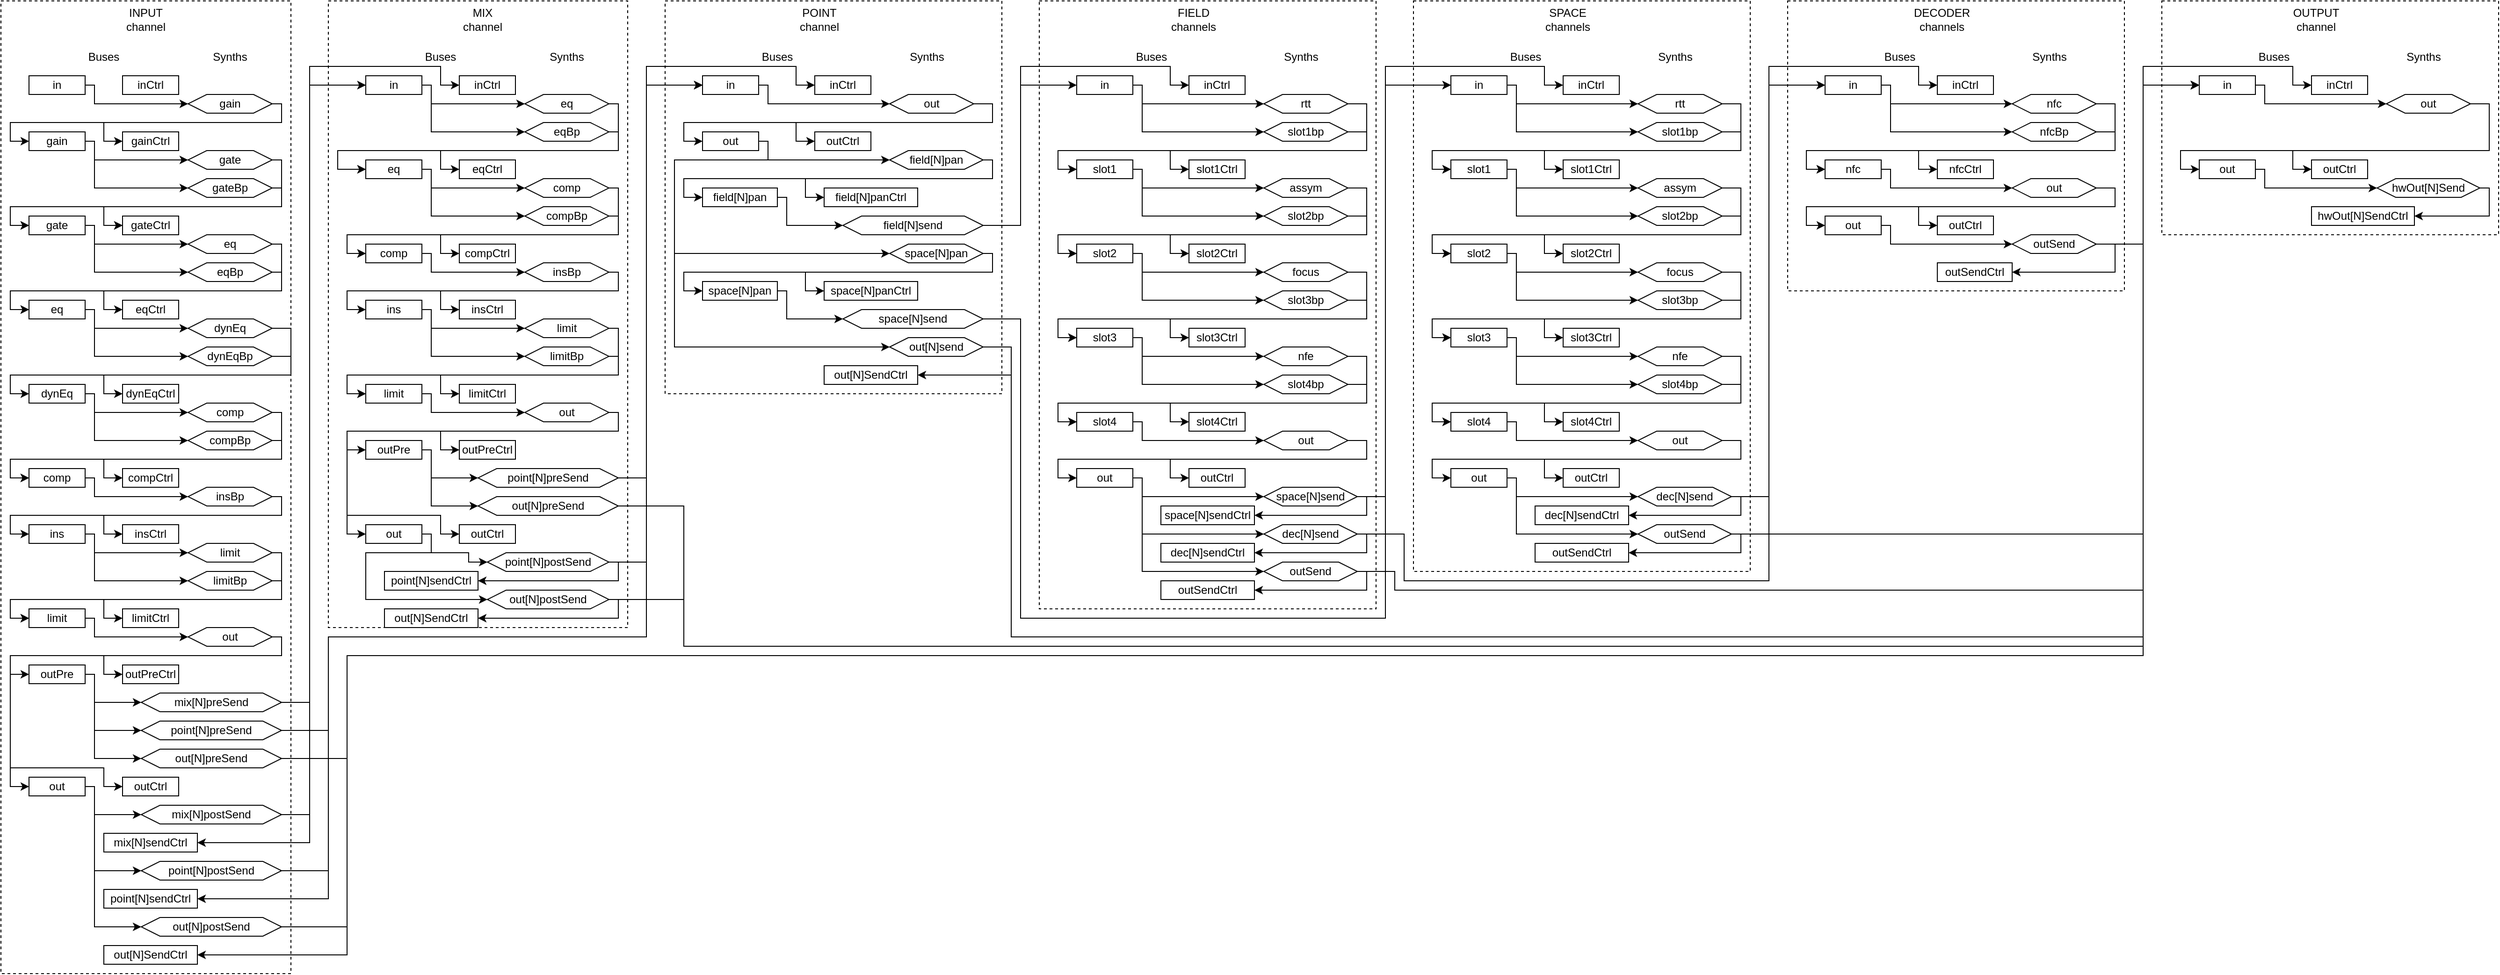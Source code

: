<mxfile version="23.0.2" type="device">
  <diagram name="Page-1" id="Wv4Gnd5zsTkH5jBXE9Si">
    <mxGraphModel dx="367" dy="330" grid="1" gridSize="10" guides="1" tooltips="1" connect="1" arrows="1" fold="1" page="1" pageScale="1" pageWidth="1654" pageHeight="1169" math="0" shadow="0">
      <root>
        <mxCell id="0" />
        <mxCell id="1" parent="0" />
        <mxCell id="Ssdc47PRV2GQ8tTckIIy-95" value="" style="rounded=0;whiteSpace=wrap;html=1;fillColor=none;dashed=1;" parent="1" vertex="1">
          <mxGeometry x="30" y="20" width="310" height="1040" as="geometry" />
        </mxCell>
        <mxCell id="Ssdc47PRV2GQ8tTckIIy-161" value="" style="rounded=0;whiteSpace=wrap;html=1;fillColor=none;dashed=1;" parent="1" vertex="1">
          <mxGeometry x="380" y="20" width="320" height="670" as="geometry" />
        </mxCell>
        <mxCell id="Ssdc47PRV2GQ8tTckIIy-50" style="edgeStyle=orthogonalEdgeStyle;rounded=0;orthogonalLoop=1;jettySize=auto;html=1;exitX=1;exitY=0.5;exitDx=0;exitDy=0;entryX=0;entryY=0.5;entryDx=0;entryDy=0;" parent="1" source="Ssdc47PRV2GQ8tTckIIy-1" target="Ssdc47PRV2GQ8tTckIIy-42" edge="1">
          <mxGeometry relative="1" as="geometry">
            <Array as="points">
              <mxPoint x="130" y="110" />
              <mxPoint x="130" y="130" />
            </Array>
          </mxGeometry>
        </mxCell>
        <mxCell id="Ssdc47PRV2GQ8tTckIIy-1" value="in" style="rounded=0;whiteSpace=wrap;html=1;" parent="1" vertex="1">
          <mxGeometry x="60" y="100" width="60" height="20" as="geometry" />
        </mxCell>
        <mxCell id="Ssdc47PRV2GQ8tTckIIy-2" value="INPUT&lt;br&gt;channel" style="text;html=1;strokeColor=none;fillColor=none;align=center;verticalAlign=middle;whiteSpace=wrap;rounded=0;" parent="1" vertex="1">
          <mxGeometry x="40" y="20" width="290" height="40" as="geometry" />
        </mxCell>
        <mxCell id="Ssdc47PRV2GQ8tTckIIy-3" value="Buses" style="text;html=1;strokeColor=none;fillColor=none;align=center;verticalAlign=middle;whiteSpace=wrap;rounded=0;" parent="1" vertex="1">
          <mxGeometry x="100" y="60" width="80" height="40" as="geometry" />
        </mxCell>
        <mxCell id="Ssdc47PRV2GQ8tTckIIy-55" style="edgeStyle=orthogonalEdgeStyle;rounded=0;orthogonalLoop=1;jettySize=auto;html=1;exitX=1;exitY=0.5;exitDx=0;exitDy=0;entryX=0;entryY=0.5;entryDx=0;entryDy=0;" parent="1" source="Ssdc47PRV2GQ8tTckIIy-4" target="Ssdc47PRV2GQ8tTckIIy-44" edge="1">
          <mxGeometry relative="1" as="geometry">
            <Array as="points">
              <mxPoint x="130" y="260" />
              <mxPoint x="130" y="280" />
            </Array>
          </mxGeometry>
        </mxCell>
        <mxCell id="Ssdc47PRV2GQ8tTckIIy-186" style="edgeStyle=orthogonalEdgeStyle;rounded=0;orthogonalLoop=1;jettySize=auto;html=1;exitX=1;exitY=0.5;exitDx=0;exitDy=0;entryX=0;entryY=0.5;entryDx=0;entryDy=0;" parent="1" source="Ssdc47PRV2GQ8tTckIIy-4" target="Ssdc47PRV2GQ8tTckIIy-184" edge="1">
          <mxGeometry relative="1" as="geometry">
            <Array as="points">
              <mxPoint x="130" y="260" />
              <mxPoint x="130" y="310" />
            </Array>
          </mxGeometry>
        </mxCell>
        <mxCell id="Ssdc47PRV2GQ8tTckIIy-4" value="gate" style="rounded=0;whiteSpace=wrap;html=1;" parent="1" vertex="1">
          <mxGeometry x="60" y="250" width="60" height="20" as="geometry" />
        </mxCell>
        <mxCell id="Ssdc47PRV2GQ8tTckIIy-62" style="edgeStyle=orthogonalEdgeStyle;rounded=0;orthogonalLoop=1;jettySize=auto;html=1;exitX=1;exitY=0.5;exitDx=0;exitDy=0;entryX=0;entryY=0.5;entryDx=0;entryDy=0;" parent="1" source="Ssdc47PRV2GQ8tTckIIy-6" target="IMMEhXNYQ2omzpSskliW-1" edge="1">
          <mxGeometry relative="1" as="geometry">
            <Array as="points">
              <mxPoint x="130" y="350" />
              <mxPoint x="130" y="370" />
            </Array>
          </mxGeometry>
        </mxCell>
        <mxCell id="Ssdc47PRV2GQ8tTckIIy-189" style="edgeStyle=orthogonalEdgeStyle;rounded=0;orthogonalLoop=1;jettySize=auto;html=1;exitX=1;exitY=0.5;exitDx=0;exitDy=0;entryX=0;entryY=0.5;entryDx=0;entryDy=0;" parent="1" source="Ssdc47PRV2GQ8tTckIIy-6" target="IMMEhXNYQ2omzpSskliW-2" edge="1">
          <mxGeometry relative="1" as="geometry">
            <Array as="points">
              <mxPoint x="130" y="350" />
              <mxPoint x="130" y="400" />
            </Array>
          </mxGeometry>
        </mxCell>
        <mxCell id="Ssdc47PRV2GQ8tTckIIy-6" value="eq" style="rounded=0;whiteSpace=wrap;html=1;" parent="1" vertex="1">
          <mxGeometry x="60" y="340" width="60" height="20" as="geometry" />
        </mxCell>
        <mxCell id="Ssdc47PRV2GQ8tTckIIy-228" style="edgeStyle=orthogonalEdgeStyle;rounded=0;orthogonalLoop=1;jettySize=auto;html=1;exitX=1;exitY=0.5;exitDx=0;exitDy=0;entryX=0;entryY=0.5;entryDx=0;entryDy=0;" parent="1" source="Ssdc47PRV2GQ8tTckIIy-7" target="Ssdc47PRV2GQ8tTckIIy-227" edge="1">
          <mxGeometry relative="1" as="geometry">
            <Array as="points">
              <mxPoint x="130" y="530" />
              <mxPoint x="130" y="550" />
            </Array>
          </mxGeometry>
        </mxCell>
        <mxCell id="Ssdc47PRV2GQ8tTckIIy-7" value="comp" style="rounded=0;whiteSpace=wrap;html=1;" parent="1" vertex="1">
          <mxGeometry x="60" y="520" width="60" height="20" as="geometry" />
        </mxCell>
        <mxCell id="Ssdc47PRV2GQ8tTckIIy-79" style="edgeStyle=orthogonalEdgeStyle;rounded=0;orthogonalLoop=1;jettySize=auto;html=1;exitX=1;exitY=0.5;exitDx=0;exitDy=0;entryX=0;entryY=0.5;entryDx=0;entryDy=0;" parent="1" source="Ssdc47PRV2GQ8tTckIIy-11" target="Ssdc47PRV2GQ8tTckIIy-77" edge="1">
          <mxGeometry relative="1" as="geometry">
            <Array as="points">
              <mxPoint x="130" y="680" />
              <mxPoint x="130" y="700" />
            </Array>
          </mxGeometry>
        </mxCell>
        <mxCell id="Ssdc47PRV2GQ8tTckIIy-11" value="limit" style="rounded=0;whiteSpace=wrap;html=1;" parent="1" vertex="1">
          <mxGeometry x="60" y="670" width="60" height="20" as="geometry" />
        </mxCell>
        <mxCell id="Ssdc47PRV2GQ8tTckIIy-177" style="edgeStyle=orthogonalEdgeStyle;rounded=0;orthogonalLoop=1;jettySize=auto;html=1;exitX=1;exitY=0.5;exitDx=0;exitDy=0;entryX=0;entryY=0.5;entryDx=0;entryDy=0;" parent="1" source="Ssdc47PRV2GQ8tTckIIy-12" target="Ssdc47PRV2GQ8tTckIIy-162" edge="1">
          <mxGeometry relative="1" as="geometry">
            <Array as="points">
              <mxPoint x="130" y="740" />
              <mxPoint x="130" y="770" />
            </Array>
          </mxGeometry>
        </mxCell>
        <mxCell id="Ssdc47PRV2GQ8tTckIIy-178" style="edgeStyle=orthogonalEdgeStyle;rounded=0;orthogonalLoop=1;jettySize=auto;html=1;exitX=1;exitY=0.5;exitDx=0;exitDy=0;entryX=0;entryY=0.5;entryDx=0;entryDy=0;" parent="1" source="Ssdc47PRV2GQ8tTckIIy-12" target="Ssdc47PRV2GQ8tTckIIy-166" edge="1">
          <mxGeometry relative="1" as="geometry">
            <Array as="points">
              <mxPoint x="130" y="740" />
              <mxPoint x="130" y="800" />
            </Array>
          </mxGeometry>
        </mxCell>
        <mxCell id="Ssdc47PRV2GQ8tTckIIy-179" style="edgeStyle=orthogonalEdgeStyle;rounded=0;orthogonalLoop=1;jettySize=auto;html=1;exitX=1;exitY=0.5;exitDx=0;exitDy=0;entryX=0;entryY=0.5;entryDx=0;entryDy=0;" parent="1" source="Ssdc47PRV2GQ8tTckIIy-12" target="Ssdc47PRV2GQ8tTckIIy-169" edge="1">
          <mxGeometry relative="1" as="geometry">
            <Array as="points">
              <mxPoint x="130" y="740" />
              <mxPoint x="130" y="830" />
            </Array>
          </mxGeometry>
        </mxCell>
        <mxCell id="Ssdc47PRV2GQ8tTckIIy-12" value="outPre" style="rounded=0;whiteSpace=wrap;html=1;" parent="1" vertex="1">
          <mxGeometry x="60" y="730" width="60" height="20" as="geometry" />
        </mxCell>
        <mxCell id="Ssdc47PRV2GQ8tTckIIy-21" value="Synths" style="text;html=1;strokeColor=none;fillColor=none;align=center;verticalAlign=middle;whiteSpace=wrap;rounded=0;" parent="1" vertex="1">
          <mxGeometry x="235" y="60" width="80" height="40" as="geometry" />
        </mxCell>
        <mxCell id="Ssdc47PRV2GQ8tTckIIy-22" value="inCtrl" style="rounded=0;whiteSpace=wrap;html=1;" parent="1" vertex="1">
          <mxGeometry x="160" y="100" width="60" height="20" as="geometry" />
        </mxCell>
        <mxCell id="Ssdc47PRV2GQ8tTckIIy-53" style="edgeStyle=orthogonalEdgeStyle;rounded=0;orthogonalLoop=1;jettySize=auto;html=1;exitX=1;exitY=0.5;exitDx=0;exitDy=0;entryX=0;entryY=0.5;entryDx=0;entryDy=0;" parent="1" source="Ssdc47PRV2GQ8tTckIIy-23" target="Ssdc47PRV2GQ8tTckIIy-43" edge="1">
          <mxGeometry relative="1" as="geometry">
            <Array as="points">
              <mxPoint x="130" y="170" />
              <mxPoint x="130" y="190" />
            </Array>
          </mxGeometry>
        </mxCell>
        <mxCell id="Ssdc47PRV2GQ8tTckIIy-181" style="edgeStyle=orthogonalEdgeStyle;rounded=0;orthogonalLoop=1;jettySize=auto;html=1;exitX=1;exitY=0.5;exitDx=0;exitDy=0;entryX=0;entryY=0.5;entryDx=0;entryDy=0;" parent="1" source="Ssdc47PRV2GQ8tTckIIy-23" target="Ssdc47PRV2GQ8tTckIIy-180" edge="1">
          <mxGeometry relative="1" as="geometry">
            <Array as="points">
              <mxPoint x="130" y="170" />
              <mxPoint x="130" y="220" />
            </Array>
          </mxGeometry>
        </mxCell>
        <mxCell id="Ssdc47PRV2GQ8tTckIIy-23" value="gain" style="rounded=0;whiteSpace=wrap;html=1;" parent="1" vertex="1">
          <mxGeometry x="60" y="160" width="60" height="20" as="geometry" />
        </mxCell>
        <mxCell id="Ssdc47PRV2GQ8tTckIIy-24" value="gainCtrl" style="rounded=0;whiteSpace=wrap;html=1;" parent="1" vertex="1">
          <mxGeometry x="160" y="160" width="60" height="20" as="geometry" />
        </mxCell>
        <mxCell id="Ssdc47PRV2GQ8tTckIIy-25" value="gateCtrl" style="rounded=0;whiteSpace=wrap;html=1;" parent="1" vertex="1">
          <mxGeometry x="160" y="250" width="60" height="20" as="geometry" />
        </mxCell>
        <mxCell id="Ssdc47PRV2GQ8tTckIIy-26" value="eqCtrl" style="rounded=0;whiteSpace=wrap;html=1;" parent="1" vertex="1">
          <mxGeometry x="160" y="340" width="60" height="20" as="geometry" />
        </mxCell>
        <mxCell id="Ssdc47PRV2GQ8tTckIIy-27" value="compCtrl" style="rounded=0;whiteSpace=wrap;html=1;" parent="1" vertex="1">
          <mxGeometry x="160" y="520" width="60" height="20" as="geometry" />
        </mxCell>
        <mxCell id="Ssdc47PRV2GQ8tTckIIy-29" value="limitCtrl" style="rounded=0;whiteSpace=wrap;html=1;" parent="1" vertex="1">
          <mxGeometry x="160" y="670" width="60" height="20" as="geometry" />
        </mxCell>
        <mxCell id="Ssdc47PRV2GQ8tTckIIy-30" value="outPreCtrl" style="rounded=0;whiteSpace=wrap;html=1;" parent="1" vertex="1">
          <mxGeometry x="160" y="730" width="60" height="20" as="geometry" />
        </mxCell>
        <mxCell id="Ssdc47PRV2GQ8tTckIIy-52" style="edgeStyle=orthogonalEdgeStyle;rounded=0;orthogonalLoop=1;jettySize=auto;html=1;exitX=1;exitY=0.5;exitDx=0;exitDy=0;entryX=0;entryY=0.5;entryDx=0;entryDy=0;" parent="1" source="Ssdc47PRV2GQ8tTckIIy-42" target="Ssdc47PRV2GQ8tTckIIy-23" edge="1">
          <mxGeometry relative="1" as="geometry">
            <Array as="points">
              <mxPoint x="330" y="130" />
              <mxPoint x="330" y="150" />
              <mxPoint x="40" y="150" />
              <mxPoint x="40" y="170" />
            </Array>
          </mxGeometry>
        </mxCell>
        <mxCell id="Ssdc47PRV2GQ8tTckIIy-84" style="edgeStyle=orthogonalEdgeStyle;rounded=0;orthogonalLoop=1;jettySize=auto;html=1;exitX=1;exitY=0.5;exitDx=0;exitDy=0;entryX=0;entryY=0.5;entryDx=0;entryDy=0;" parent="1" source="Ssdc47PRV2GQ8tTckIIy-42" target="Ssdc47PRV2GQ8tTckIIy-24" edge="1">
          <mxGeometry relative="1" as="geometry">
            <Array as="points">
              <mxPoint x="330" y="130" />
              <mxPoint x="330" y="150" />
              <mxPoint x="140" y="150" />
              <mxPoint x="140" y="170" />
            </Array>
          </mxGeometry>
        </mxCell>
        <mxCell id="Ssdc47PRV2GQ8tTckIIy-42" value="gain" style="shape=hexagon;perimeter=hexagonPerimeter2;whiteSpace=wrap;html=1;fixedSize=1;" parent="1" vertex="1">
          <mxGeometry x="230" y="120" width="90" height="20" as="geometry" />
        </mxCell>
        <mxCell id="Ssdc47PRV2GQ8tTckIIy-54" style="edgeStyle=orthogonalEdgeStyle;rounded=0;orthogonalLoop=1;jettySize=auto;html=1;exitX=1;exitY=0.5;exitDx=0;exitDy=0;entryX=0;entryY=0.5;entryDx=0;entryDy=0;" parent="1" source="Ssdc47PRV2GQ8tTckIIy-43" target="Ssdc47PRV2GQ8tTckIIy-4" edge="1">
          <mxGeometry relative="1" as="geometry">
            <Array as="points">
              <mxPoint x="330" y="190" />
              <mxPoint x="330" y="240" />
              <mxPoint x="40" y="240" />
              <mxPoint x="40" y="260" />
            </Array>
          </mxGeometry>
        </mxCell>
        <mxCell id="Ssdc47PRV2GQ8tTckIIy-86" style="edgeStyle=orthogonalEdgeStyle;rounded=0;orthogonalLoop=1;jettySize=auto;html=1;exitX=1;exitY=0.5;exitDx=0;exitDy=0;entryX=0;entryY=0.5;entryDx=0;entryDy=0;" parent="1" source="Ssdc47PRV2GQ8tTckIIy-43" target="Ssdc47PRV2GQ8tTckIIy-25" edge="1">
          <mxGeometry relative="1" as="geometry">
            <Array as="points">
              <mxPoint x="330" y="190" />
              <mxPoint x="330" y="240" />
              <mxPoint x="140" y="240" />
              <mxPoint x="140" y="260" />
            </Array>
          </mxGeometry>
        </mxCell>
        <mxCell id="Ssdc47PRV2GQ8tTckIIy-43" value="gate" style="shape=hexagon;perimeter=hexagonPerimeter2;whiteSpace=wrap;html=1;fixedSize=1;" parent="1" vertex="1">
          <mxGeometry x="230" y="180" width="90" height="20" as="geometry" />
        </mxCell>
        <mxCell id="Ssdc47PRV2GQ8tTckIIy-59" style="edgeStyle=orthogonalEdgeStyle;rounded=0;orthogonalLoop=1;jettySize=auto;html=1;exitX=1;exitY=0.5;exitDx=0;exitDy=0;entryX=0;entryY=0.5;entryDx=0;entryDy=0;" parent="1" source="Ssdc47PRV2GQ8tTckIIy-44" target="Ssdc47PRV2GQ8tTckIIy-6" edge="1">
          <mxGeometry relative="1" as="geometry">
            <Array as="points">
              <mxPoint x="330" y="280" />
              <mxPoint x="330" y="330" />
              <mxPoint x="40" y="330" />
              <mxPoint x="40" y="350" />
            </Array>
          </mxGeometry>
        </mxCell>
        <mxCell id="Ssdc47PRV2GQ8tTckIIy-205" style="edgeStyle=orthogonalEdgeStyle;rounded=0;orthogonalLoop=1;jettySize=auto;html=1;exitX=1;exitY=0.5;exitDx=0;exitDy=0;entryX=0;entryY=0.5;entryDx=0;entryDy=0;" parent="1" source="Ssdc47PRV2GQ8tTckIIy-44" target="Ssdc47PRV2GQ8tTckIIy-26" edge="1">
          <mxGeometry relative="1" as="geometry">
            <Array as="points">
              <mxPoint x="330" y="280" />
              <mxPoint x="330" y="330" />
              <mxPoint x="140" y="330" />
              <mxPoint x="140" y="350" />
            </Array>
          </mxGeometry>
        </mxCell>
        <mxCell id="Ssdc47PRV2GQ8tTckIIy-44" value="eq" style="shape=hexagon;perimeter=hexagonPerimeter2;whiteSpace=wrap;html=1;fixedSize=1;" parent="1" vertex="1">
          <mxGeometry x="230" y="270" width="90" height="20" as="geometry" />
        </mxCell>
        <mxCell id="Ssdc47PRV2GQ8tTckIIy-70" style="edgeStyle=orthogonalEdgeStyle;rounded=0;orthogonalLoop=1;jettySize=auto;html=1;exitX=1;exitY=0.5;exitDx=0;exitDy=0;entryX=0;entryY=0.5;entryDx=0;entryDy=0;" parent="1" source="Ssdc47PRV2GQ8tTckIIy-46" target="Ssdc47PRV2GQ8tTckIIy-68" edge="1">
          <mxGeometry relative="1" as="geometry">
            <Array as="points">
              <mxPoint x="130" y="590" />
              <mxPoint x="130" y="610" />
            </Array>
          </mxGeometry>
        </mxCell>
        <mxCell id="Ssdc47PRV2GQ8tTckIIy-236" style="edgeStyle=orthogonalEdgeStyle;rounded=0;orthogonalLoop=1;jettySize=auto;html=1;exitX=1;exitY=0.5;exitDx=0;exitDy=0;entryX=0;entryY=0.5;entryDx=0;entryDy=0;" parent="1" source="Ssdc47PRV2GQ8tTckIIy-46" target="Ssdc47PRV2GQ8tTckIIy-235" edge="1">
          <mxGeometry relative="1" as="geometry">
            <Array as="points">
              <mxPoint x="130" y="590" />
              <mxPoint x="130" y="640" />
            </Array>
          </mxGeometry>
        </mxCell>
        <mxCell id="Ssdc47PRV2GQ8tTckIIy-46" value="ins" style="rounded=0;whiteSpace=wrap;html=1;" parent="1" vertex="1">
          <mxGeometry x="60" y="580" width="60" height="20" as="geometry" />
        </mxCell>
        <mxCell id="Ssdc47PRV2GQ8tTckIIy-63" style="edgeStyle=orthogonalEdgeStyle;rounded=0;orthogonalLoop=1;jettySize=auto;html=1;exitX=1;exitY=0.5;exitDx=0;exitDy=0;entryX=0;entryY=0.5;entryDx=0;entryDy=0;" parent="1" source="Ssdc47PRV2GQ8tTckIIy-61" target="Ssdc47PRV2GQ8tTckIIy-7" edge="1">
          <mxGeometry relative="1" as="geometry">
            <Array as="points">
              <mxPoint x="330" y="460" />
              <mxPoint x="330" y="510" />
              <mxPoint x="40" y="510" />
              <mxPoint x="40" y="530" />
            </Array>
          </mxGeometry>
        </mxCell>
        <mxCell id="Ssdc47PRV2GQ8tTckIIy-89" style="edgeStyle=orthogonalEdgeStyle;rounded=0;orthogonalLoop=1;jettySize=auto;html=1;exitX=1;exitY=0.5;exitDx=0;exitDy=0;entryX=0;entryY=0.5;entryDx=0;entryDy=0;" parent="1" source="Ssdc47PRV2GQ8tTckIIy-61" target="Ssdc47PRV2GQ8tTckIIy-27" edge="1">
          <mxGeometry relative="1" as="geometry">
            <Array as="points">
              <mxPoint x="330" y="460" />
              <mxPoint x="330" y="510" />
              <mxPoint x="140" y="510" />
              <mxPoint x="140" y="530" />
            </Array>
          </mxGeometry>
        </mxCell>
        <mxCell id="Ssdc47PRV2GQ8tTckIIy-61" value="comp" style="shape=hexagon;perimeter=hexagonPerimeter2;whiteSpace=wrap;html=1;fixedSize=1;" parent="1" vertex="1">
          <mxGeometry x="230" y="450" width="90" height="20" as="geometry" />
        </mxCell>
        <mxCell id="Ssdc47PRV2GQ8tTckIIy-210" style="edgeStyle=orthogonalEdgeStyle;rounded=0;orthogonalLoop=1;jettySize=auto;html=1;exitX=1;exitY=0.5;exitDx=0;exitDy=0;entryX=0;entryY=0.5;entryDx=0;entryDy=0;" parent="1" source="Ssdc47PRV2GQ8tTckIIy-68" target="Ssdc47PRV2GQ8tTckIIy-11" edge="1">
          <mxGeometry relative="1" as="geometry">
            <Array as="points">
              <mxPoint x="330" y="610" />
              <mxPoint x="330" y="660" />
              <mxPoint x="40" y="660" />
              <mxPoint x="40" y="680" />
            </Array>
          </mxGeometry>
        </mxCell>
        <mxCell id="Ssdc47PRV2GQ8tTckIIy-211" style="edgeStyle=orthogonalEdgeStyle;rounded=0;orthogonalLoop=1;jettySize=auto;html=1;exitX=1;exitY=0.5;exitDx=0;exitDy=0;entryX=0;entryY=0.5;entryDx=0;entryDy=0;" parent="1" source="Ssdc47PRV2GQ8tTckIIy-68" target="Ssdc47PRV2GQ8tTckIIy-29" edge="1">
          <mxGeometry relative="1" as="geometry">
            <Array as="points">
              <mxPoint x="330" y="610" />
              <mxPoint x="330" y="660" />
              <mxPoint x="140" y="660" />
              <mxPoint x="140" y="680" />
            </Array>
          </mxGeometry>
        </mxCell>
        <mxCell id="Ssdc47PRV2GQ8tTckIIy-68" value="limit" style="shape=hexagon;perimeter=hexagonPerimeter2;whiteSpace=wrap;html=1;fixedSize=1;" parent="1" vertex="1">
          <mxGeometry x="230" y="600" width="90" height="20" as="geometry" />
        </mxCell>
        <mxCell id="Ssdc47PRV2GQ8tTckIIy-80" style="edgeStyle=orthogonalEdgeStyle;rounded=0;orthogonalLoop=1;jettySize=auto;html=1;exitX=1;exitY=0.5;exitDx=0;exitDy=0;entryX=0;entryY=0.5;entryDx=0;entryDy=0;" parent="1" source="Ssdc47PRV2GQ8tTckIIy-77" target="Ssdc47PRV2GQ8tTckIIy-12" edge="1">
          <mxGeometry relative="1" as="geometry">
            <Array as="points">
              <mxPoint x="330" y="700" />
              <mxPoint x="330" y="720" />
              <mxPoint x="40" y="720" />
              <mxPoint x="40" y="740" />
            </Array>
          </mxGeometry>
        </mxCell>
        <mxCell id="Ssdc47PRV2GQ8tTckIIy-93" style="edgeStyle=orthogonalEdgeStyle;rounded=0;orthogonalLoop=1;jettySize=auto;html=1;exitX=1;exitY=0.5;exitDx=0;exitDy=0;entryX=0;entryY=0.5;entryDx=0;entryDy=0;" parent="1" source="Ssdc47PRV2GQ8tTckIIy-77" target="Ssdc47PRV2GQ8tTckIIy-30" edge="1">
          <mxGeometry relative="1" as="geometry">
            <Array as="points">
              <mxPoint x="330" y="700" />
              <mxPoint x="330" y="720" />
              <mxPoint x="140" y="720" />
              <mxPoint x="140" y="740" />
            </Array>
          </mxGeometry>
        </mxCell>
        <mxCell id="Ssdc47PRV2GQ8tTckIIy-247" style="edgeStyle=orthogonalEdgeStyle;rounded=0;orthogonalLoop=1;jettySize=auto;html=1;exitX=1;exitY=0.5;exitDx=0;exitDy=0;entryX=0;entryY=0.5;entryDx=0;entryDy=0;" parent="1" source="Ssdc47PRV2GQ8tTckIIy-77" target="Ssdc47PRV2GQ8tTckIIy-245" edge="1">
          <mxGeometry relative="1" as="geometry">
            <Array as="points">
              <mxPoint x="330" y="700" />
              <mxPoint x="330" y="720" />
              <mxPoint x="40" y="720" />
              <mxPoint x="40" y="860" />
            </Array>
          </mxGeometry>
        </mxCell>
        <mxCell id="Ssdc47PRV2GQ8tTckIIy-248" style="edgeStyle=orthogonalEdgeStyle;rounded=0;orthogonalLoop=1;jettySize=auto;html=1;exitX=1;exitY=0.5;exitDx=0;exitDy=0;entryX=0;entryY=0.5;entryDx=0;entryDy=0;" parent="1" source="Ssdc47PRV2GQ8tTckIIy-77" target="Ssdc47PRV2GQ8tTckIIy-246" edge="1">
          <mxGeometry relative="1" as="geometry">
            <Array as="points">
              <mxPoint x="330" y="700" />
              <mxPoint x="330" y="720" />
              <mxPoint x="40" y="720" />
              <mxPoint x="40" y="840" />
              <mxPoint x="140" y="840" />
              <mxPoint x="140" y="860" />
            </Array>
          </mxGeometry>
        </mxCell>
        <mxCell id="Ssdc47PRV2GQ8tTckIIy-77" value="out" style="shape=hexagon;perimeter=hexagonPerimeter2;whiteSpace=wrap;html=1;fixedSize=1;" parent="1" vertex="1">
          <mxGeometry x="230" y="690" width="90" height="20" as="geometry" />
        </mxCell>
        <mxCell id="Ssdc47PRV2GQ8tTckIIy-96" style="edgeStyle=orthogonalEdgeStyle;rounded=0;orthogonalLoop=1;jettySize=auto;html=1;exitX=1;exitY=0.5;exitDx=0;exitDy=0;entryX=0;entryY=0.5;entryDx=0;entryDy=0;" parent="1" source="Ssdc47PRV2GQ8tTckIIy-97" target="Ssdc47PRV2GQ8tTckIIy-134" edge="1">
          <mxGeometry relative="1" as="geometry">
            <Array as="points">
              <mxPoint x="490" y="110" />
              <mxPoint x="490" y="130" />
            </Array>
            <mxPoint x="590" y="130" as="targetPoint" />
          </mxGeometry>
        </mxCell>
        <mxCell id="Ssdc47PRV2GQ8tTckIIy-199" style="edgeStyle=orthogonalEdgeStyle;rounded=0;orthogonalLoop=1;jettySize=auto;html=1;exitX=1;exitY=0.5;exitDx=0;exitDy=0;entryX=0;entryY=0.5;entryDx=0;entryDy=0;" parent="1" source="Ssdc47PRV2GQ8tTckIIy-97" target="Ssdc47PRV2GQ8tTckIIy-198" edge="1">
          <mxGeometry relative="1" as="geometry">
            <Array as="points">
              <mxPoint x="490" y="110" />
              <mxPoint x="490" y="160" />
            </Array>
          </mxGeometry>
        </mxCell>
        <mxCell id="Ssdc47PRV2GQ8tTckIIy-97" value="in" style="rounded=0;whiteSpace=wrap;html=1;" parent="1" vertex="1">
          <mxGeometry x="420" y="100" width="60" height="20" as="geometry" />
        </mxCell>
        <mxCell id="Ssdc47PRV2GQ8tTckIIy-98" value="MIX&lt;br&gt;channel" style="text;html=1;strokeColor=none;fillColor=none;align=center;verticalAlign=middle;whiteSpace=wrap;rounded=0;" parent="1" vertex="1">
          <mxGeometry x="400" y="20" width="290" height="40" as="geometry" />
        </mxCell>
        <mxCell id="Ssdc47PRV2GQ8tTckIIy-99" value="Buses" style="text;html=1;strokeColor=none;fillColor=none;align=center;verticalAlign=middle;whiteSpace=wrap;rounded=0;" parent="1" vertex="1">
          <mxGeometry x="460" y="60" width="80" height="40" as="geometry" />
        </mxCell>
        <mxCell id="Ssdc47PRV2GQ8tTckIIy-104" style="edgeStyle=orthogonalEdgeStyle;rounded=0;orthogonalLoop=1;jettySize=auto;html=1;exitX=1;exitY=0.5;exitDx=0;exitDy=0;entryX=0;entryY=0.5;entryDx=0;entryDy=0;" parent="1" source="Ssdc47PRV2GQ8tTckIIy-105" target="Ssdc47PRV2GQ8tTckIIy-146" edge="1">
          <mxGeometry relative="1" as="geometry">
            <Array as="points">
              <mxPoint x="490" y="200" />
              <mxPoint x="490" y="220" />
            </Array>
          </mxGeometry>
        </mxCell>
        <mxCell id="Ssdc47PRV2GQ8tTckIIy-203" style="edgeStyle=orthogonalEdgeStyle;rounded=0;orthogonalLoop=1;jettySize=auto;html=1;exitX=1;exitY=0.5;exitDx=0;exitDy=0;entryX=0;entryY=0.5;entryDx=0;entryDy=0;" parent="1" source="Ssdc47PRV2GQ8tTckIIy-105" target="Ssdc47PRV2GQ8tTckIIy-202" edge="1">
          <mxGeometry relative="1" as="geometry">
            <Array as="points">
              <mxPoint x="490" y="200" />
              <mxPoint x="490" y="250" />
            </Array>
          </mxGeometry>
        </mxCell>
        <mxCell id="Ssdc47PRV2GQ8tTckIIy-105" value="eq" style="rounded=0;whiteSpace=wrap;html=1;" parent="1" vertex="1">
          <mxGeometry x="420" y="190" width="60" height="20" as="geometry" />
        </mxCell>
        <mxCell id="Ssdc47PRV2GQ8tTckIIy-216" style="edgeStyle=orthogonalEdgeStyle;rounded=0;orthogonalLoop=1;jettySize=auto;html=1;exitX=1;exitY=0.5;exitDx=0;exitDy=0;entryX=0;entryY=0.5;entryDx=0;entryDy=0;" parent="1" source="Ssdc47PRV2GQ8tTckIIy-108" target="Ssdc47PRV2GQ8tTckIIy-151" edge="1">
          <mxGeometry relative="1" as="geometry">
            <Array as="points">
              <mxPoint x="490" y="290" />
              <mxPoint x="490" y="310" />
            </Array>
          </mxGeometry>
        </mxCell>
        <mxCell id="Ssdc47PRV2GQ8tTckIIy-108" value="comp" style="rounded=0;whiteSpace=wrap;html=1;" parent="1" vertex="1">
          <mxGeometry x="420" y="280" width="60" height="20" as="geometry" />
        </mxCell>
        <mxCell id="Ssdc47PRV2GQ8tTckIIy-238" style="edgeStyle=orthogonalEdgeStyle;rounded=0;orthogonalLoop=1;jettySize=auto;html=1;exitX=1;exitY=0.5;exitDx=0;exitDy=0;entryX=0;entryY=0.5;entryDx=0;entryDy=0;" parent="1" source="Ssdc47PRV2GQ8tTckIIy-109" target="Ssdc47PRV2GQ8tTckIIy-157" edge="1">
          <mxGeometry relative="1" as="geometry">
            <Array as="points">
              <mxPoint x="490" y="350" />
              <mxPoint x="490" y="370" />
            </Array>
          </mxGeometry>
        </mxCell>
        <mxCell id="Ssdc47PRV2GQ8tTckIIy-239" style="edgeStyle=orthogonalEdgeStyle;rounded=0;orthogonalLoop=1;jettySize=auto;html=1;exitX=1;exitY=0.5;exitDx=0;exitDy=0;entryX=0;entryY=0.5;entryDx=0;entryDy=0;" parent="1" source="Ssdc47PRV2GQ8tTckIIy-109" target="Ssdc47PRV2GQ8tTckIIy-213" edge="1">
          <mxGeometry relative="1" as="geometry">
            <Array as="points">
              <mxPoint x="490" y="350" />
              <mxPoint x="490" y="400" />
            </Array>
          </mxGeometry>
        </mxCell>
        <mxCell id="Ssdc47PRV2GQ8tTckIIy-109" value="ins" style="rounded=0;whiteSpace=wrap;html=1;" parent="1" vertex="1">
          <mxGeometry x="420" y="340" width="60" height="20" as="geometry" />
        </mxCell>
        <mxCell id="Ssdc47PRV2GQ8tTckIIy-112" style="edgeStyle=orthogonalEdgeStyle;rounded=0;orthogonalLoop=1;jettySize=auto;html=1;exitX=1;exitY=0.5;exitDx=0;exitDy=0;entryX=0;entryY=0.5;entryDx=0;entryDy=0;" parent="1" source="Ssdc47PRV2GQ8tTckIIy-113" target="Ssdc47PRV2GQ8tTckIIy-160" edge="1">
          <mxGeometry relative="1" as="geometry">
            <Array as="points">
              <mxPoint x="490" y="440" />
              <mxPoint x="490" y="460" />
            </Array>
          </mxGeometry>
        </mxCell>
        <mxCell id="Ssdc47PRV2GQ8tTckIIy-113" value="limit" style="rounded=0;whiteSpace=wrap;html=1;" parent="1" vertex="1">
          <mxGeometry x="420" y="430" width="60" height="20" as="geometry" />
        </mxCell>
        <mxCell id="Ssdc47PRV2GQ8tTckIIy-225" style="edgeStyle=orthogonalEdgeStyle;rounded=0;orthogonalLoop=1;jettySize=auto;html=1;exitX=1;exitY=0.5;exitDx=0;exitDy=0;entryX=0;entryY=0.5;entryDx=0;entryDy=0;" parent="1" source="Ssdc47PRV2GQ8tTckIIy-114" target="Ssdc47PRV2GQ8tTckIIy-223" edge="1">
          <mxGeometry relative="1" as="geometry">
            <Array as="points">
              <mxPoint x="490" y="500" />
              <mxPoint x="490" y="530" />
            </Array>
          </mxGeometry>
        </mxCell>
        <mxCell id="Ssdc47PRV2GQ8tTckIIy-226" style="edgeStyle=orthogonalEdgeStyle;rounded=0;orthogonalLoop=1;jettySize=auto;html=1;exitX=1;exitY=0.5;exitDx=0;exitDy=0;entryX=0;entryY=0.5;entryDx=0;entryDy=0;" parent="1" source="Ssdc47PRV2GQ8tTckIIy-114" target="Ssdc47PRV2GQ8tTckIIy-224" edge="1">
          <mxGeometry relative="1" as="geometry">
            <Array as="points">
              <mxPoint x="490" y="500" />
              <mxPoint x="490" y="560" />
            </Array>
          </mxGeometry>
        </mxCell>
        <mxCell id="Ssdc47PRV2GQ8tTckIIy-114" value="outPre" style="rounded=0;whiteSpace=wrap;html=1;" parent="1" vertex="1">
          <mxGeometry x="420" y="490" width="60" height="20" as="geometry" />
        </mxCell>
        <mxCell id="Ssdc47PRV2GQ8tTckIIy-115" value="Synths" style="text;html=1;strokeColor=none;fillColor=none;align=center;verticalAlign=middle;whiteSpace=wrap;rounded=0;" parent="1" vertex="1">
          <mxGeometry x="595" y="60" width="80" height="40" as="geometry" />
        </mxCell>
        <mxCell id="Ssdc47PRV2GQ8tTckIIy-116" value="inCtrl" style="rounded=0;whiteSpace=wrap;html=1;" parent="1" vertex="1">
          <mxGeometry x="520" y="100" width="60" height="20" as="geometry" />
        </mxCell>
        <mxCell id="Ssdc47PRV2GQ8tTckIIy-121" value="eqCtrl" style="rounded=0;whiteSpace=wrap;html=1;" parent="1" vertex="1">
          <mxGeometry x="520" y="190" width="60" height="20" as="geometry" />
        </mxCell>
        <mxCell id="Ssdc47PRV2GQ8tTckIIy-122" value="compCtrl" style="rounded=0;whiteSpace=wrap;html=1;" parent="1" vertex="1">
          <mxGeometry x="520" y="280" width="60" height="20" as="geometry" />
        </mxCell>
        <mxCell id="Ssdc47PRV2GQ8tTckIIy-124" value="limitCtrl" style="rounded=0;whiteSpace=wrap;html=1;" parent="1" vertex="1">
          <mxGeometry x="520" y="430" width="60" height="20" as="geometry" />
        </mxCell>
        <mxCell id="Ssdc47PRV2GQ8tTckIIy-125" value="outPreCtrl" style="rounded=0;whiteSpace=wrap;html=1;" parent="1" vertex="1">
          <mxGeometry x="520" y="490" width="60" height="20" as="geometry" />
        </mxCell>
        <mxCell id="Ssdc47PRV2GQ8tTckIIy-132" style="edgeStyle=orthogonalEdgeStyle;rounded=0;orthogonalLoop=1;jettySize=auto;html=1;exitX=1;exitY=0.5;exitDx=0;exitDy=0;entryX=0;entryY=0.5;entryDx=0;entryDy=0;" parent="1" source="Ssdc47PRV2GQ8tTckIIy-134" target="Ssdc47PRV2GQ8tTckIIy-105" edge="1">
          <mxGeometry relative="1" as="geometry">
            <Array as="points">
              <mxPoint x="690" y="130" />
              <mxPoint x="690" y="180" />
              <mxPoint x="390" y="180" />
              <mxPoint x="390" y="200" />
            </Array>
          </mxGeometry>
        </mxCell>
        <mxCell id="Ssdc47PRV2GQ8tTckIIy-212" style="edgeStyle=orthogonalEdgeStyle;rounded=0;orthogonalLoop=1;jettySize=auto;html=1;exitX=1;exitY=0.5;exitDx=0;exitDy=0;entryX=0;entryY=0.5;entryDx=0;entryDy=0;" parent="1" source="Ssdc47PRV2GQ8tTckIIy-134" target="Ssdc47PRV2GQ8tTckIIy-121" edge="1">
          <mxGeometry relative="1" as="geometry">
            <Array as="points">
              <mxPoint x="690" y="130" />
              <mxPoint x="690" y="180" />
              <mxPoint x="500" y="180" />
              <mxPoint x="500" y="200" />
            </Array>
          </mxGeometry>
        </mxCell>
        <mxCell id="Ssdc47PRV2GQ8tTckIIy-134" value="eq" style="shape=hexagon;perimeter=hexagonPerimeter2;whiteSpace=wrap;html=1;fixedSize=1;" parent="1" vertex="1">
          <mxGeometry x="590" y="120" width="90" height="20" as="geometry" />
        </mxCell>
        <mxCell id="Ssdc47PRV2GQ8tTckIIy-144" style="edgeStyle=orthogonalEdgeStyle;rounded=0;orthogonalLoop=1;jettySize=auto;html=1;exitX=1;exitY=0.5;exitDx=0;exitDy=0;entryX=0;entryY=0.5;entryDx=0;entryDy=0;" parent="1" source="Ssdc47PRV2GQ8tTckIIy-146" target="Ssdc47PRV2GQ8tTckIIy-108" edge="1">
          <mxGeometry relative="1" as="geometry">
            <Array as="points">
              <mxPoint x="690" y="220" />
              <mxPoint x="690" y="270" />
              <mxPoint x="400" y="270" />
              <mxPoint x="400" y="290" />
            </Array>
          </mxGeometry>
        </mxCell>
        <mxCell id="Ssdc47PRV2GQ8tTckIIy-145" style="edgeStyle=orthogonalEdgeStyle;rounded=0;orthogonalLoop=1;jettySize=auto;html=1;exitX=1;exitY=0.5;exitDx=0;exitDy=0;entryX=0;entryY=0.5;entryDx=0;entryDy=0;" parent="1" source="Ssdc47PRV2GQ8tTckIIy-146" target="Ssdc47PRV2GQ8tTckIIy-122" edge="1">
          <mxGeometry relative="1" as="geometry">
            <Array as="points">
              <mxPoint x="690" y="220" />
              <mxPoint x="690" y="270" />
              <mxPoint x="500" y="270" />
              <mxPoint x="500" y="290" />
            </Array>
          </mxGeometry>
        </mxCell>
        <mxCell id="Ssdc47PRV2GQ8tTckIIy-146" value="comp" style="shape=hexagon;perimeter=hexagonPerimeter2;whiteSpace=wrap;html=1;fixedSize=1;" parent="1" vertex="1">
          <mxGeometry x="590" y="210" width="90" height="20" as="geometry" />
        </mxCell>
        <mxCell id="Ssdc47PRV2GQ8tTckIIy-217" style="edgeStyle=orthogonalEdgeStyle;rounded=0;orthogonalLoop=1;jettySize=auto;html=1;exitX=1;exitY=0.5;exitDx=0;exitDy=0;entryX=0;entryY=0.5;entryDx=0;entryDy=0;" parent="1" source="Ssdc47PRV2GQ8tTckIIy-151" target="Ssdc47PRV2GQ8tTckIIy-109" edge="1">
          <mxGeometry relative="1" as="geometry">
            <Array as="points">
              <mxPoint x="690" y="310" />
              <mxPoint x="690" y="330" />
              <mxPoint x="400" y="330" />
              <mxPoint x="400" y="350" />
            </Array>
          </mxGeometry>
        </mxCell>
        <mxCell id="Ssdc47PRV2GQ8tTckIIy-234" style="edgeStyle=orthogonalEdgeStyle;rounded=0;orthogonalLoop=1;jettySize=auto;html=1;exitX=1;exitY=0.5;exitDx=0;exitDy=0;entryX=0;entryY=0.5;entryDx=0;entryDy=0;" parent="1" source="Ssdc47PRV2GQ8tTckIIy-151" target="Ssdc47PRV2GQ8tTckIIy-233" edge="1">
          <mxGeometry relative="1" as="geometry">
            <Array as="points">
              <mxPoint x="690" y="310" />
              <mxPoint x="690" y="330" />
              <mxPoint x="500" y="330" />
              <mxPoint x="500" y="350" />
            </Array>
          </mxGeometry>
        </mxCell>
        <mxCell id="Ssdc47PRV2GQ8tTckIIy-151" value="insBp" style="shape=hexagon;perimeter=hexagonPerimeter2;whiteSpace=wrap;html=1;fixedSize=1;" parent="1" vertex="1">
          <mxGeometry x="590" y="300" width="90" height="20" as="geometry" />
        </mxCell>
        <mxCell id="Ssdc47PRV2GQ8tTckIIy-240" style="edgeStyle=orthogonalEdgeStyle;rounded=0;orthogonalLoop=1;jettySize=auto;html=1;exitX=1;exitY=0.5;exitDx=0;exitDy=0;entryX=0;entryY=0.5;entryDx=0;entryDy=0;" parent="1" source="Ssdc47PRV2GQ8tTckIIy-157" target="Ssdc47PRV2GQ8tTckIIy-113" edge="1">
          <mxGeometry relative="1" as="geometry">
            <Array as="points">
              <mxPoint x="690" y="370" />
              <mxPoint x="690" y="420" />
              <mxPoint x="400" y="420" />
              <mxPoint x="400" y="440" />
            </Array>
          </mxGeometry>
        </mxCell>
        <mxCell id="Ssdc47PRV2GQ8tTckIIy-241" style="edgeStyle=orthogonalEdgeStyle;rounded=0;orthogonalLoop=1;jettySize=auto;html=1;exitX=1;exitY=0.5;exitDx=0;exitDy=0;entryX=0;entryY=0.5;entryDx=0;entryDy=0;" parent="1" source="Ssdc47PRV2GQ8tTckIIy-157" target="Ssdc47PRV2GQ8tTckIIy-124" edge="1">
          <mxGeometry relative="1" as="geometry">
            <Array as="points">
              <mxPoint x="690" y="370" />
              <mxPoint x="690" y="420" />
              <mxPoint x="500" y="420" />
              <mxPoint x="500" y="440" />
            </Array>
          </mxGeometry>
        </mxCell>
        <mxCell id="Ssdc47PRV2GQ8tTckIIy-157" value="limit" style="shape=hexagon;perimeter=hexagonPerimeter2;whiteSpace=wrap;html=1;fixedSize=1;" parent="1" vertex="1">
          <mxGeometry x="590" y="360" width="90" height="20" as="geometry" />
        </mxCell>
        <mxCell id="Ssdc47PRV2GQ8tTckIIy-158" style="edgeStyle=orthogonalEdgeStyle;rounded=0;orthogonalLoop=1;jettySize=auto;html=1;exitX=1;exitY=0.5;exitDx=0;exitDy=0;entryX=0;entryY=0.5;entryDx=0;entryDy=0;" parent="1" source="Ssdc47PRV2GQ8tTckIIy-160" target="Ssdc47PRV2GQ8tTckIIy-114" edge="1">
          <mxGeometry relative="1" as="geometry">
            <Array as="points">
              <mxPoint x="690" y="460" />
              <mxPoint x="690" y="480" />
              <mxPoint x="400" y="480" />
              <mxPoint x="400" y="500" />
            </Array>
          </mxGeometry>
        </mxCell>
        <mxCell id="Ssdc47PRV2GQ8tTckIIy-159" style="edgeStyle=orthogonalEdgeStyle;rounded=0;orthogonalLoop=1;jettySize=auto;html=1;exitX=1;exitY=0.5;exitDx=0;exitDy=0;entryX=0;entryY=0.5;entryDx=0;entryDy=0;" parent="1" source="Ssdc47PRV2GQ8tTckIIy-160" target="Ssdc47PRV2GQ8tTckIIy-125" edge="1">
          <mxGeometry relative="1" as="geometry">
            <Array as="points">
              <mxPoint x="690" y="460" />
              <mxPoint x="690" y="480" />
              <mxPoint x="500" y="480" />
              <mxPoint x="500" y="500" />
            </Array>
          </mxGeometry>
        </mxCell>
        <mxCell id="Ssdc47PRV2GQ8tTckIIy-258" style="edgeStyle=orthogonalEdgeStyle;rounded=0;orthogonalLoop=1;jettySize=auto;html=1;exitX=1;exitY=0.5;exitDx=0;exitDy=0;entryX=0;entryY=0.5;entryDx=0;entryDy=0;" parent="1" source="Ssdc47PRV2GQ8tTckIIy-160" target="Ssdc47PRV2GQ8tTckIIy-256" edge="1">
          <mxGeometry relative="1" as="geometry">
            <Array as="points">
              <mxPoint x="690" y="460" />
              <mxPoint x="690" y="480" />
              <mxPoint x="400" y="480" />
              <mxPoint x="400" y="590" />
            </Array>
          </mxGeometry>
        </mxCell>
        <mxCell id="Ssdc47PRV2GQ8tTckIIy-259" style="edgeStyle=orthogonalEdgeStyle;rounded=0;orthogonalLoop=1;jettySize=auto;html=1;exitX=1;exitY=0.5;exitDx=0;exitDy=0;entryX=0;entryY=0.5;entryDx=0;entryDy=0;" parent="1" source="Ssdc47PRV2GQ8tTckIIy-160" target="Ssdc47PRV2GQ8tTckIIy-257" edge="1">
          <mxGeometry relative="1" as="geometry">
            <Array as="points">
              <mxPoint x="690" y="460" />
              <mxPoint x="690" y="480" />
              <mxPoint x="400" y="480" />
              <mxPoint x="400" y="570" />
              <mxPoint x="500" y="570" />
              <mxPoint x="500" y="590" />
            </Array>
          </mxGeometry>
        </mxCell>
        <mxCell id="Ssdc47PRV2GQ8tTckIIy-160" value="out" style="shape=hexagon;perimeter=hexagonPerimeter2;whiteSpace=wrap;html=1;fixedSize=1;" parent="1" vertex="1">
          <mxGeometry x="590" y="450" width="90" height="20" as="geometry" />
        </mxCell>
        <mxCell id="Ssdc47PRV2GQ8tTckIIy-335" style="edgeStyle=orthogonalEdgeStyle;rounded=0;orthogonalLoop=1;jettySize=auto;html=1;exitX=1;exitY=0.5;exitDx=0;exitDy=0;entryX=0;entryY=0.5;entryDx=0;entryDy=0;" parent="1" source="Ssdc47PRV2GQ8tTckIIy-166" target="Ssdc47PRV2GQ8tTckIIy-265" edge="1">
          <mxGeometry relative="1" as="geometry">
            <Array as="points">
              <mxPoint x="380" y="800" />
              <mxPoint x="380" y="700" />
              <mxPoint x="720" y="700" />
              <mxPoint x="720" y="110" />
            </Array>
          </mxGeometry>
        </mxCell>
        <mxCell id="Ssdc47PRV2GQ8tTckIIy-166" value="point[N]preSend" style="shape=hexagon;perimeter=hexagonPerimeter2;whiteSpace=wrap;html=1;fixedSize=1;" parent="1" vertex="1">
          <mxGeometry x="180" y="790" width="150" height="20" as="geometry" />
        </mxCell>
        <mxCell id="Ssdc47PRV2GQ8tTckIIy-571" style="edgeStyle=orthogonalEdgeStyle;rounded=0;orthogonalLoop=1;jettySize=auto;html=1;exitX=1;exitY=0.5;exitDx=0;exitDy=0;entryX=0;entryY=0.5;entryDx=0;entryDy=0;" parent="1" source="Ssdc47PRV2GQ8tTckIIy-169" target="Ssdc47PRV2GQ8tTckIIy-539" edge="1">
          <mxGeometry relative="1" as="geometry">
            <Array as="points">
              <mxPoint x="400" y="830" />
              <mxPoint x="400" y="720" />
              <mxPoint x="2320" y="720" />
              <mxPoint x="2320" y="110" />
            </Array>
          </mxGeometry>
        </mxCell>
        <mxCell id="Ssdc47PRV2GQ8tTckIIy-169" value="out[N]preSend" style="shape=hexagon;perimeter=hexagonPerimeter2;whiteSpace=wrap;html=1;fixedSize=1;" parent="1" vertex="1">
          <mxGeometry x="180" y="820" width="150" height="20" as="geometry" />
        </mxCell>
        <mxCell id="Ssdc47PRV2GQ8tTckIIy-243" style="edgeStyle=orthogonalEdgeStyle;rounded=0;orthogonalLoop=1;jettySize=auto;html=1;exitX=1;exitY=0.5;exitDx=0;exitDy=0;entryX=0;entryY=0.5;entryDx=0;entryDy=0;" parent="1" source="Ssdc47PRV2GQ8tTckIIy-162" target="Ssdc47PRV2GQ8tTckIIy-97" edge="1">
          <mxGeometry relative="1" as="geometry">
            <Array as="points">
              <mxPoint x="360" y="770" />
              <mxPoint x="360" y="110" />
            </Array>
          </mxGeometry>
        </mxCell>
        <mxCell id="Ssdc47PRV2GQ8tTckIIy-244" style="edgeStyle=orthogonalEdgeStyle;rounded=0;orthogonalLoop=1;jettySize=auto;html=1;exitX=1;exitY=0.5;exitDx=0;exitDy=0;entryX=0;entryY=0.5;entryDx=0;entryDy=0;" parent="1" source="Ssdc47PRV2GQ8tTckIIy-162" target="Ssdc47PRV2GQ8tTckIIy-116" edge="1">
          <mxGeometry relative="1" as="geometry">
            <Array as="points">
              <mxPoint x="360" y="770" />
              <mxPoint x="360" y="90" />
              <mxPoint x="500" y="90" />
              <mxPoint x="500" y="110" />
            </Array>
          </mxGeometry>
        </mxCell>
        <mxCell id="Ssdc47PRV2GQ8tTckIIy-162" value="mix[N]preSend" style="shape=hexagon;perimeter=hexagonPerimeter2;whiteSpace=wrap;html=1;fixedSize=1;" parent="1" vertex="1">
          <mxGeometry x="180" y="760" width="150" height="20" as="geometry" />
        </mxCell>
        <mxCell id="Ssdc47PRV2GQ8tTckIIy-182" style="edgeStyle=orthogonalEdgeStyle;rounded=0;orthogonalLoop=1;jettySize=auto;html=1;exitX=1;exitY=0.5;exitDx=0;exitDy=0;entryX=0;entryY=0.5;entryDx=0;entryDy=0;" parent="1" source="Ssdc47PRV2GQ8tTckIIy-180" target="Ssdc47PRV2GQ8tTckIIy-4" edge="1">
          <mxGeometry relative="1" as="geometry">
            <Array as="points">
              <mxPoint x="330" y="220" />
              <mxPoint x="330" y="240" />
              <mxPoint x="40" y="240" />
              <mxPoint x="40" y="260" />
            </Array>
          </mxGeometry>
        </mxCell>
        <mxCell id="Ssdc47PRV2GQ8tTckIIy-183" style="edgeStyle=orthogonalEdgeStyle;rounded=0;orthogonalLoop=1;jettySize=auto;html=1;exitX=1;exitY=0.5;exitDx=0;exitDy=0;entryX=0;entryY=0.5;entryDx=0;entryDy=0;" parent="1" source="Ssdc47PRV2GQ8tTckIIy-180" target="Ssdc47PRV2GQ8tTckIIy-25" edge="1">
          <mxGeometry relative="1" as="geometry">
            <Array as="points">
              <mxPoint x="330" y="220" />
              <mxPoint x="330" y="240" />
              <mxPoint x="140" y="240" />
              <mxPoint x="140" y="260" />
            </Array>
          </mxGeometry>
        </mxCell>
        <mxCell id="Ssdc47PRV2GQ8tTckIIy-180" value="gateBp" style="shape=hexagon;perimeter=hexagonPerimeter2;whiteSpace=wrap;html=1;fixedSize=1;" parent="1" vertex="1">
          <mxGeometry x="230" y="210" width="90" height="20" as="geometry" />
        </mxCell>
        <mxCell id="Ssdc47PRV2GQ8tTckIIy-187" style="edgeStyle=orthogonalEdgeStyle;rounded=0;orthogonalLoop=1;jettySize=auto;html=1;exitX=1;exitY=0.5;exitDx=0;exitDy=0;entryX=0;entryY=0.5;entryDx=0;entryDy=0;" parent="1" source="Ssdc47PRV2GQ8tTckIIy-184" target="Ssdc47PRV2GQ8tTckIIy-6" edge="1">
          <mxGeometry relative="1" as="geometry">
            <Array as="points">
              <mxPoint x="330" y="310" />
              <mxPoint x="330" y="330" />
              <mxPoint x="40" y="330" />
              <mxPoint x="40" y="350" />
            </Array>
          </mxGeometry>
        </mxCell>
        <mxCell id="Ssdc47PRV2GQ8tTckIIy-184" value="eqBp" style="shape=hexagon;perimeter=hexagonPerimeter2;whiteSpace=wrap;html=1;fixedSize=1;" parent="1" vertex="1">
          <mxGeometry x="230" y="300" width="90" height="20" as="geometry" />
        </mxCell>
        <mxCell id="Ssdc47PRV2GQ8tTckIIy-190" style="edgeStyle=orthogonalEdgeStyle;rounded=0;orthogonalLoop=1;jettySize=auto;html=1;exitX=1;exitY=0.5;exitDx=0;exitDy=0;entryX=0;entryY=0.5;entryDx=0;entryDy=0;" parent="1" source="Ssdc47PRV2GQ8tTckIIy-188" target="Ssdc47PRV2GQ8tTckIIy-7" edge="1">
          <mxGeometry relative="1" as="geometry">
            <Array as="points">
              <mxPoint x="330" y="490" />
              <mxPoint x="330" y="510" />
              <mxPoint x="40" y="510" />
              <mxPoint x="40" y="530" />
            </Array>
          </mxGeometry>
        </mxCell>
        <mxCell id="Ssdc47PRV2GQ8tTckIIy-188" value="compBp" style="shape=hexagon;perimeter=hexagonPerimeter2;whiteSpace=wrap;html=1;fixedSize=1;" parent="1" vertex="1">
          <mxGeometry x="230" y="480" width="90" height="20" as="geometry" />
        </mxCell>
        <mxCell id="Ssdc47PRV2GQ8tTckIIy-201" style="edgeStyle=orthogonalEdgeStyle;rounded=0;orthogonalLoop=1;jettySize=auto;html=1;exitX=1;exitY=0.5;exitDx=0;exitDy=0;entryX=0;entryY=0.5;entryDx=0;entryDy=0;" parent="1" source="Ssdc47PRV2GQ8tTckIIy-198" target="Ssdc47PRV2GQ8tTckIIy-105" edge="1">
          <mxGeometry relative="1" as="geometry">
            <Array as="points">
              <mxPoint x="690" y="160" />
              <mxPoint x="690" y="180" />
              <mxPoint x="390" y="180" />
              <mxPoint x="390" y="200" />
            </Array>
          </mxGeometry>
        </mxCell>
        <mxCell id="Ssdc47PRV2GQ8tTckIIy-198" value="eqBp" style="shape=hexagon;perimeter=hexagonPerimeter2;whiteSpace=wrap;html=1;fixedSize=1;" parent="1" vertex="1">
          <mxGeometry x="590" y="150" width="90" height="20" as="geometry" />
        </mxCell>
        <mxCell id="Ssdc47PRV2GQ8tTckIIy-204" style="edgeStyle=orthogonalEdgeStyle;rounded=0;orthogonalLoop=1;jettySize=auto;html=1;exitX=1;exitY=0.5;exitDx=0;exitDy=0;entryX=0;entryY=0.5;entryDx=0;entryDy=0;" parent="1" source="Ssdc47PRV2GQ8tTckIIy-202" target="Ssdc47PRV2GQ8tTckIIy-108" edge="1">
          <mxGeometry relative="1" as="geometry">
            <Array as="points">
              <mxPoint x="690" y="250" />
              <mxPoint x="690" y="270" />
              <mxPoint x="400" y="270" />
              <mxPoint x="400" y="290" />
            </Array>
          </mxGeometry>
        </mxCell>
        <mxCell id="Ssdc47PRV2GQ8tTckIIy-202" value="compBp" style="shape=hexagon;perimeter=hexagonPerimeter2;whiteSpace=wrap;html=1;fixedSize=1;" parent="1" vertex="1">
          <mxGeometry x="590" y="240" width="90" height="20" as="geometry" />
        </mxCell>
        <mxCell id="Ssdc47PRV2GQ8tTckIIy-242" style="edgeStyle=orthogonalEdgeStyle;rounded=0;orthogonalLoop=1;jettySize=auto;html=1;exitX=1;exitY=0.5;exitDx=0;exitDy=0;entryX=0;entryY=0.5;entryDx=0;entryDy=0;" parent="1" source="Ssdc47PRV2GQ8tTckIIy-213" target="Ssdc47PRV2GQ8tTckIIy-113" edge="1">
          <mxGeometry relative="1" as="geometry">
            <Array as="points">
              <mxPoint x="690" y="400" />
              <mxPoint x="690" y="420" />
              <mxPoint x="400" y="420" />
              <mxPoint x="400" y="440" />
            </Array>
          </mxGeometry>
        </mxCell>
        <mxCell id="Ssdc47PRV2GQ8tTckIIy-213" value="limitBp" style="shape=hexagon;perimeter=hexagonPerimeter2;whiteSpace=wrap;html=1;fixedSize=1;" parent="1" vertex="1">
          <mxGeometry x="590" y="390" width="90" height="20" as="geometry" />
        </mxCell>
        <mxCell id="Ssdc47PRV2GQ8tTckIIy-333" style="edgeStyle=orthogonalEdgeStyle;rounded=0;orthogonalLoop=1;jettySize=auto;html=1;exitX=1;exitY=0.5;exitDx=0;exitDy=0;entryX=0;entryY=0.5;entryDx=0;entryDy=0;" parent="1" source="Ssdc47PRV2GQ8tTckIIy-223" target="Ssdc47PRV2GQ8tTckIIy-265" edge="1">
          <mxGeometry relative="1" as="geometry">
            <Array as="points">
              <mxPoint x="720" y="530" />
              <mxPoint x="720" y="110" />
            </Array>
          </mxGeometry>
        </mxCell>
        <mxCell id="Ssdc47PRV2GQ8tTckIIy-337" style="edgeStyle=orthogonalEdgeStyle;rounded=0;orthogonalLoop=1;jettySize=auto;html=1;exitX=1;exitY=0.5;exitDx=0;exitDy=0;entryX=0;entryY=0.5;entryDx=0;entryDy=0;" parent="1" source="Ssdc47PRV2GQ8tTckIIy-223" target="Ssdc47PRV2GQ8tTckIIy-282" edge="1">
          <mxGeometry relative="1" as="geometry">
            <Array as="points">
              <mxPoint x="720" y="530" />
              <mxPoint x="720" y="90" />
              <mxPoint x="880" y="90" />
              <mxPoint x="880" y="110" />
            </Array>
          </mxGeometry>
        </mxCell>
        <mxCell id="Ssdc47PRV2GQ8tTckIIy-223" value="point[N]preSend" style="shape=hexagon;perimeter=hexagonPerimeter2;whiteSpace=wrap;html=1;fixedSize=1;" parent="1" vertex="1">
          <mxGeometry x="540" y="520" width="150" height="20" as="geometry" />
        </mxCell>
        <mxCell id="Ssdc47PRV2GQ8tTckIIy-577" style="edgeStyle=orthogonalEdgeStyle;rounded=0;orthogonalLoop=1;jettySize=auto;html=1;exitX=1;exitY=0.5;exitDx=0;exitDy=0;entryX=0;entryY=0.5;entryDx=0;entryDy=0;" parent="1" source="Ssdc47PRV2GQ8tTckIIy-224" target="Ssdc47PRV2GQ8tTckIIy-539" edge="1">
          <mxGeometry relative="1" as="geometry">
            <Array as="points">
              <mxPoint x="760" y="560" />
              <mxPoint x="760" y="710" />
              <mxPoint x="2320" y="710" />
              <mxPoint x="2320" y="110" />
            </Array>
          </mxGeometry>
        </mxCell>
        <mxCell id="Ssdc47PRV2GQ8tTckIIy-224" value="out[N]preSend" style="shape=hexagon;perimeter=hexagonPerimeter2;whiteSpace=wrap;html=1;fixedSize=1;" parent="1" vertex="1">
          <mxGeometry x="540" y="550" width="150" height="20" as="geometry" />
        </mxCell>
        <mxCell id="Ssdc47PRV2GQ8tTckIIy-229" style="edgeStyle=orthogonalEdgeStyle;rounded=0;orthogonalLoop=1;jettySize=auto;html=1;exitX=1;exitY=0.5;exitDx=0;exitDy=0;entryX=0;entryY=0.5;entryDx=0;entryDy=0;" parent="1" source="Ssdc47PRV2GQ8tTckIIy-227" target="Ssdc47PRV2GQ8tTckIIy-46" edge="1">
          <mxGeometry relative="1" as="geometry">
            <Array as="points">
              <mxPoint x="330" y="550" />
              <mxPoint x="330" y="570" />
              <mxPoint x="40" y="570" />
              <mxPoint x="40" y="590" />
            </Array>
          </mxGeometry>
        </mxCell>
        <mxCell id="Ssdc47PRV2GQ8tTckIIy-231" style="edgeStyle=orthogonalEdgeStyle;rounded=0;orthogonalLoop=1;jettySize=auto;html=1;exitX=1;exitY=0.5;exitDx=0;exitDy=0;entryX=0;entryY=0.5;entryDx=0;entryDy=0;" parent="1" source="Ssdc47PRV2GQ8tTckIIy-227" target="Ssdc47PRV2GQ8tTckIIy-230" edge="1">
          <mxGeometry relative="1" as="geometry">
            <Array as="points">
              <mxPoint x="330" y="550" />
              <mxPoint x="330" y="570" />
              <mxPoint x="140" y="570" />
              <mxPoint x="140" y="590" />
            </Array>
          </mxGeometry>
        </mxCell>
        <mxCell id="Ssdc47PRV2GQ8tTckIIy-227" value="insBp" style="shape=hexagon;perimeter=hexagonPerimeter2;whiteSpace=wrap;html=1;fixedSize=1;" parent="1" vertex="1">
          <mxGeometry x="230" y="540" width="90" height="20" as="geometry" />
        </mxCell>
        <mxCell id="Ssdc47PRV2GQ8tTckIIy-230" value="insCtrl" style="rounded=0;whiteSpace=wrap;html=1;" parent="1" vertex="1">
          <mxGeometry x="160" y="580" width="60" height="20" as="geometry" />
        </mxCell>
        <mxCell id="Ssdc47PRV2GQ8tTckIIy-233" value="insCtrl" style="rounded=0;whiteSpace=wrap;html=1;" parent="1" vertex="1">
          <mxGeometry x="520" y="340" width="60" height="20" as="geometry" />
        </mxCell>
        <mxCell id="Ssdc47PRV2GQ8tTckIIy-237" style="edgeStyle=orthogonalEdgeStyle;rounded=0;orthogonalLoop=1;jettySize=auto;html=1;exitX=1;exitY=0.5;exitDx=0;exitDy=0;entryX=0;entryY=0.5;entryDx=0;entryDy=0;" parent="1" source="Ssdc47PRV2GQ8tTckIIy-235" target="Ssdc47PRV2GQ8tTckIIy-11" edge="1">
          <mxGeometry relative="1" as="geometry">
            <Array as="points">
              <mxPoint x="330" y="640" />
              <mxPoint x="330" y="660" />
              <mxPoint x="40" y="660" />
              <mxPoint x="40" y="680" />
            </Array>
          </mxGeometry>
        </mxCell>
        <mxCell id="Ssdc47PRV2GQ8tTckIIy-235" value="limitBp" style="shape=hexagon;perimeter=hexagonPerimeter2;whiteSpace=wrap;html=1;fixedSize=1;" parent="1" vertex="1">
          <mxGeometry x="230" y="630" width="90" height="20" as="geometry" />
        </mxCell>
        <mxCell id="Ssdc47PRV2GQ8tTckIIy-252" style="edgeStyle=orthogonalEdgeStyle;rounded=0;orthogonalLoop=1;jettySize=auto;html=1;exitX=1;exitY=0.5;exitDx=0;exitDy=0;entryX=0;entryY=0.5;entryDx=0;entryDy=0;" parent="1" source="Ssdc47PRV2GQ8tTckIIy-245" target="Ssdc47PRV2GQ8tTckIIy-251" edge="1">
          <mxGeometry relative="1" as="geometry">
            <Array as="points">
              <mxPoint x="130" y="860" />
              <mxPoint x="130" y="890" />
            </Array>
          </mxGeometry>
        </mxCell>
        <mxCell id="Ssdc47PRV2GQ8tTckIIy-253" style="edgeStyle=orthogonalEdgeStyle;rounded=0;orthogonalLoop=1;jettySize=auto;html=1;exitX=1;exitY=0.5;exitDx=0;exitDy=0;entryX=0;entryY=0.5;entryDx=0;entryDy=0;" parent="1" source="Ssdc47PRV2GQ8tTckIIy-245" target="Ssdc47PRV2GQ8tTckIIy-249" edge="1">
          <mxGeometry relative="1" as="geometry">
            <Array as="points">
              <mxPoint x="130" y="860" />
              <mxPoint x="130" y="950" />
            </Array>
          </mxGeometry>
        </mxCell>
        <mxCell id="Ssdc47PRV2GQ8tTckIIy-254" style="edgeStyle=orthogonalEdgeStyle;rounded=0;orthogonalLoop=1;jettySize=auto;html=1;exitX=1;exitY=0.5;exitDx=0;exitDy=0;entryX=0;entryY=0.5;entryDx=0;entryDy=0;" parent="1" source="Ssdc47PRV2GQ8tTckIIy-245" target="Ssdc47PRV2GQ8tTckIIy-250" edge="1">
          <mxGeometry relative="1" as="geometry">
            <Array as="points">
              <mxPoint x="130" y="860" />
              <mxPoint x="130" y="1010" />
            </Array>
          </mxGeometry>
        </mxCell>
        <mxCell id="Ssdc47PRV2GQ8tTckIIy-245" value="out" style="rounded=0;whiteSpace=wrap;html=1;" parent="1" vertex="1">
          <mxGeometry x="60" y="850" width="60" height="20" as="geometry" />
        </mxCell>
        <mxCell id="Ssdc47PRV2GQ8tTckIIy-246" value="outCtrl" style="rounded=0;whiteSpace=wrap;html=1;" parent="1" vertex="1">
          <mxGeometry x="160" y="850" width="60" height="20" as="geometry" />
        </mxCell>
        <mxCell id="Ssdc47PRV2GQ8tTckIIy-336" style="edgeStyle=orthogonalEdgeStyle;rounded=0;orthogonalLoop=1;jettySize=auto;html=1;exitX=1;exitY=0.5;exitDx=0;exitDy=0;entryX=0;entryY=0.5;entryDx=0;entryDy=0;" parent="1" source="Ssdc47PRV2GQ8tTckIIy-249" target="Ssdc47PRV2GQ8tTckIIy-265" edge="1">
          <mxGeometry relative="1" as="geometry">
            <Array as="points">
              <mxPoint x="380" y="950" />
              <mxPoint x="380" y="700" />
              <mxPoint x="720" y="700" />
              <mxPoint x="720" y="110" />
            </Array>
          </mxGeometry>
        </mxCell>
        <mxCell id="Ssdc47PRV2GQ8tTckIIy-570" style="edgeStyle=orthogonalEdgeStyle;rounded=0;orthogonalLoop=1;jettySize=auto;html=1;exitX=1;exitY=0.5;exitDx=0;exitDy=0;entryX=1;entryY=0.5;entryDx=0;entryDy=0;" parent="1" source="Ssdc47PRV2GQ8tTckIIy-249" target="Ssdc47PRV2GQ8tTckIIy-565" edge="1">
          <mxGeometry relative="1" as="geometry">
            <Array as="points">
              <mxPoint x="380" y="950" />
              <mxPoint x="380" y="980" />
            </Array>
          </mxGeometry>
        </mxCell>
        <mxCell id="Ssdc47PRV2GQ8tTckIIy-249" value="point[N]postSend" style="shape=hexagon;perimeter=hexagonPerimeter2;whiteSpace=wrap;html=1;fixedSize=1;" parent="1" vertex="1">
          <mxGeometry x="180" y="940" width="150" height="20" as="geometry" />
        </mxCell>
        <mxCell id="Ssdc47PRV2GQ8tTckIIy-568" style="edgeStyle=orthogonalEdgeStyle;rounded=0;orthogonalLoop=1;jettySize=auto;html=1;exitX=1;exitY=0.5;exitDx=0;exitDy=0;entryX=0;entryY=0.5;entryDx=0;entryDy=0;" parent="1" source="Ssdc47PRV2GQ8tTckIIy-250" target="Ssdc47PRV2GQ8tTckIIy-539" edge="1">
          <mxGeometry relative="1" as="geometry">
            <Array as="points">
              <mxPoint x="400" y="1010" />
              <mxPoint x="400" y="720" />
              <mxPoint x="2320" y="720" />
              <mxPoint x="2320" y="110" />
            </Array>
          </mxGeometry>
        </mxCell>
        <mxCell id="Ssdc47PRV2GQ8tTckIIy-572" style="edgeStyle=orthogonalEdgeStyle;rounded=0;orthogonalLoop=1;jettySize=auto;html=1;exitX=1;exitY=0.5;exitDx=0;exitDy=0;entryX=1;entryY=0.5;entryDx=0;entryDy=0;" parent="1" source="Ssdc47PRV2GQ8tTckIIy-250" target="Ssdc47PRV2GQ8tTckIIy-566" edge="1">
          <mxGeometry relative="1" as="geometry">
            <Array as="points">
              <mxPoint x="400" y="1010" />
              <mxPoint x="400" y="1040" />
            </Array>
          </mxGeometry>
        </mxCell>
        <mxCell id="Ssdc47PRV2GQ8tTckIIy-250" value="out[N]postSend" style="shape=hexagon;perimeter=hexagonPerimeter2;whiteSpace=wrap;html=1;fixedSize=1;" parent="1" vertex="1">
          <mxGeometry x="180" y="1000" width="150" height="20" as="geometry" />
        </mxCell>
        <mxCell id="Ssdc47PRV2GQ8tTckIIy-255" style="edgeStyle=orthogonalEdgeStyle;rounded=0;orthogonalLoop=1;jettySize=auto;html=1;exitX=1;exitY=0.5;exitDx=0;exitDy=0;entryX=0;entryY=0.5;entryDx=0;entryDy=0;" parent="1" source="Ssdc47PRV2GQ8tTckIIy-251" target="Ssdc47PRV2GQ8tTckIIy-97" edge="1">
          <mxGeometry relative="1" as="geometry">
            <Array as="points">
              <mxPoint x="360" y="890" />
              <mxPoint x="360" y="110" />
            </Array>
          </mxGeometry>
        </mxCell>
        <mxCell id="Ssdc47PRV2GQ8tTckIIy-569" style="edgeStyle=orthogonalEdgeStyle;rounded=0;orthogonalLoop=1;jettySize=auto;html=1;exitX=1;exitY=0.5;exitDx=0;exitDy=0;entryX=1;entryY=0.5;entryDx=0;entryDy=0;" parent="1" source="Ssdc47PRV2GQ8tTckIIy-251" target="Ssdc47PRV2GQ8tTckIIy-564" edge="1">
          <mxGeometry relative="1" as="geometry">
            <Array as="points">
              <mxPoint x="360" y="890" />
              <mxPoint x="360" y="920" />
            </Array>
          </mxGeometry>
        </mxCell>
        <mxCell id="Ssdc47PRV2GQ8tTckIIy-251" value="mix[N]postSend" style="shape=hexagon;perimeter=hexagonPerimeter2;whiteSpace=wrap;html=1;fixedSize=1;" parent="1" vertex="1">
          <mxGeometry x="180" y="880" width="150" height="20" as="geometry" />
        </mxCell>
        <mxCell id="Ssdc47PRV2GQ8tTckIIy-600" style="edgeStyle=orthogonalEdgeStyle;rounded=0;orthogonalLoop=1;jettySize=auto;html=1;exitX=1;exitY=0.5;exitDx=0;exitDy=0;entryX=0;entryY=0.5;entryDx=0;entryDy=0;" parent="1" source="Ssdc47PRV2GQ8tTckIIy-256" target="Ssdc47PRV2GQ8tTckIIy-260" edge="1">
          <mxGeometry relative="1" as="geometry">
            <Array as="points">
              <mxPoint x="490" y="590" />
              <mxPoint x="490" y="610" />
              <mxPoint x="530" y="610" />
              <mxPoint x="530" y="620" />
            </Array>
          </mxGeometry>
        </mxCell>
        <mxCell id="Ssdc47PRV2GQ8tTckIIy-601" style="edgeStyle=orthogonalEdgeStyle;rounded=0;orthogonalLoop=1;jettySize=auto;html=1;exitX=1;exitY=0.5;exitDx=0;exitDy=0;entryX=0;entryY=0.5;entryDx=0;entryDy=0;" parent="1" source="Ssdc47PRV2GQ8tTckIIy-256" target="Ssdc47PRV2GQ8tTckIIy-261" edge="1">
          <mxGeometry relative="1" as="geometry">
            <Array as="points">
              <mxPoint x="490" y="590" />
              <mxPoint x="490" y="610" />
              <mxPoint x="420" y="610" />
              <mxPoint x="420" y="660" />
            </Array>
          </mxGeometry>
        </mxCell>
        <mxCell id="Ssdc47PRV2GQ8tTckIIy-256" value="out" style="rounded=0;whiteSpace=wrap;html=1;" parent="1" vertex="1">
          <mxGeometry x="420" y="580" width="60" height="20" as="geometry" />
        </mxCell>
        <mxCell id="Ssdc47PRV2GQ8tTckIIy-257" value="outCtrl" style="rounded=0;whiteSpace=wrap;html=1;" parent="1" vertex="1">
          <mxGeometry x="520" y="580" width="60" height="20" as="geometry" />
        </mxCell>
        <mxCell id="Ssdc47PRV2GQ8tTckIIy-334" style="edgeStyle=orthogonalEdgeStyle;rounded=0;orthogonalLoop=1;jettySize=auto;html=1;exitX=1;exitY=0.5;exitDx=0;exitDy=0;entryX=0;entryY=0.5;entryDx=0;entryDy=0;" parent="1" source="Ssdc47PRV2GQ8tTckIIy-260" target="Ssdc47PRV2GQ8tTckIIy-265" edge="1">
          <mxGeometry relative="1" as="geometry">
            <Array as="points">
              <mxPoint x="720" y="620" />
              <mxPoint x="720" y="110" />
            </Array>
          </mxGeometry>
        </mxCell>
        <mxCell id="Ssdc47PRV2GQ8tTckIIy-576" style="edgeStyle=orthogonalEdgeStyle;rounded=0;orthogonalLoop=1;jettySize=auto;html=1;exitX=1;exitY=0.5;exitDx=0;exitDy=0;entryX=1;entryY=0.5;entryDx=0;entryDy=0;" parent="1" source="Ssdc47PRV2GQ8tTckIIy-260" target="Ssdc47PRV2GQ8tTckIIy-573" edge="1">
          <mxGeometry relative="1" as="geometry">
            <Array as="points">
              <mxPoint x="690" y="640" />
            </Array>
          </mxGeometry>
        </mxCell>
        <mxCell id="Ssdc47PRV2GQ8tTckIIy-260" value="point[N]postSend" style="shape=hexagon;perimeter=hexagonPerimeter2;whiteSpace=wrap;html=1;fixedSize=1;" parent="1" vertex="1">
          <mxGeometry x="550" y="610" width="130" height="20" as="geometry" />
        </mxCell>
        <mxCell id="Ssdc47PRV2GQ8tTckIIy-578" style="edgeStyle=orthogonalEdgeStyle;rounded=0;orthogonalLoop=1;jettySize=auto;html=1;exitX=1;exitY=0.5;exitDx=0;exitDy=0;entryX=0;entryY=0.5;entryDx=0;entryDy=0;" parent="1" source="Ssdc47PRV2GQ8tTckIIy-261" target="Ssdc47PRV2GQ8tTckIIy-539" edge="1">
          <mxGeometry relative="1" as="geometry">
            <Array as="points">
              <mxPoint x="760" y="660" />
              <mxPoint x="760" y="710" />
              <mxPoint x="2320" y="710" />
              <mxPoint x="2320" y="110" />
            </Array>
          </mxGeometry>
        </mxCell>
        <mxCell id="Ssdc47PRV2GQ8tTckIIy-599" style="edgeStyle=orthogonalEdgeStyle;rounded=0;orthogonalLoop=1;jettySize=auto;html=1;exitX=1;exitY=0.5;exitDx=0;exitDy=0;entryX=1;entryY=0.5;entryDx=0;entryDy=0;" parent="1" source="Ssdc47PRV2GQ8tTckIIy-261" target="Ssdc47PRV2GQ8tTckIIy-575" edge="1">
          <mxGeometry relative="1" as="geometry">
            <Array as="points">
              <mxPoint x="690" y="660" />
              <mxPoint x="690" y="680" />
            </Array>
          </mxGeometry>
        </mxCell>
        <mxCell id="Ssdc47PRV2GQ8tTckIIy-261" value="out[N]postSend" style="shape=hexagon;perimeter=hexagonPerimeter2;whiteSpace=wrap;html=1;fixedSize=1;" parent="1" vertex="1">
          <mxGeometry x="550" y="650" width="130" height="20" as="geometry" />
        </mxCell>
        <mxCell id="Ssdc47PRV2GQ8tTckIIy-262" value="" style="rounded=0;whiteSpace=wrap;html=1;fillColor=none;dashed=1;" parent="1" vertex="1">
          <mxGeometry x="740" y="20" width="360" height="420" as="geometry" />
        </mxCell>
        <mxCell id="Ssdc47PRV2GQ8tTckIIy-339" style="edgeStyle=orthogonalEdgeStyle;rounded=0;orthogonalLoop=1;jettySize=auto;html=1;exitX=1;exitY=0.5;exitDx=0;exitDy=0;entryX=0;entryY=0.5;entryDx=0;entryDy=0;" parent="1" source="Ssdc47PRV2GQ8tTckIIy-265" target="Ssdc47PRV2GQ8tTckIIy-338" edge="1">
          <mxGeometry relative="1" as="geometry">
            <Array as="points">
              <mxPoint x="850" y="110" />
              <mxPoint x="850" y="130" />
            </Array>
          </mxGeometry>
        </mxCell>
        <mxCell id="Ssdc47PRV2GQ8tTckIIy-265" value="in" style="rounded=0;whiteSpace=wrap;html=1;" parent="1" vertex="1">
          <mxGeometry x="780" y="100" width="60" height="20" as="geometry" />
        </mxCell>
        <mxCell id="Ssdc47PRV2GQ8tTckIIy-266" value="POINT&lt;br&gt;channel" style="text;html=1;strokeColor=none;fillColor=none;align=center;verticalAlign=middle;whiteSpace=wrap;rounded=0;" parent="1" vertex="1">
          <mxGeometry x="760" y="20" width="290" height="40" as="geometry" />
        </mxCell>
        <mxCell id="Ssdc47PRV2GQ8tTckIIy-267" value="Buses" style="text;html=1;strokeColor=none;fillColor=none;align=center;verticalAlign=middle;whiteSpace=wrap;rounded=0;" parent="1" vertex="1">
          <mxGeometry x="820" y="60" width="80" height="40" as="geometry" />
        </mxCell>
        <mxCell id="Ssdc47PRV2GQ8tTckIIy-281" value="Synths" style="text;html=1;strokeColor=none;fillColor=none;align=center;verticalAlign=middle;whiteSpace=wrap;rounded=0;" parent="1" vertex="1">
          <mxGeometry x="980" y="60" width="80" height="40" as="geometry" />
        </mxCell>
        <mxCell id="Ssdc47PRV2GQ8tTckIIy-282" value="inCtrl" style="rounded=0;whiteSpace=wrap;html=1;" parent="1" vertex="1">
          <mxGeometry x="900" y="100" width="60" height="20" as="geometry" />
        </mxCell>
        <mxCell id="Ssdc47PRV2GQ8tTckIIy-319" style="edgeStyle=orthogonalEdgeStyle;rounded=0;orthogonalLoop=1;jettySize=auto;html=1;exitX=1;exitY=0.5;exitDx=0;exitDy=0;entryX=0;entryY=0.5;entryDx=0;entryDy=0;" parent="1" source="Ssdc47PRV2GQ8tTckIIy-289" target="Ssdc47PRV2GQ8tTckIIy-317" edge="1">
          <mxGeometry relative="1" as="geometry">
            <Array as="points">
              <mxPoint x="1090" y="190" />
              <mxPoint x="1090" y="210" />
              <mxPoint x="760" y="210" />
              <mxPoint x="760" y="230" />
            </Array>
          </mxGeometry>
        </mxCell>
        <mxCell id="Ssdc47PRV2GQ8tTckIIy-320" style="edgeStyle=orthogonalEdgeStyle;rounded=0;orthogonalLoop=1;jettySize=auto;html=1;exitX=1;exitY=0.5;exitDx=0;exitDy=0;entryX=0;entryY=0.5;entryDx=0;entryDy=0;" parent="1" source="Ssdc47PRV2GQ8tTckIIy-289" target="Ssdc47PRV2GQ8tTckIIy-318" edge="1">
          <mxGeometry relative="1" as="geometry">
            <Array as="points">
              <mxPoint x="1090" y="190" />
              <mxPoint x="1090" y="210" />
              <mxPoint x="890" y="210" />
              <mxPoint x="890" y="230" />
            </Array>
          </mxGeometry>
        </mxCell>
        <mxCell id="Ssdc47PRV2GQ8tTckIIy-289" value="field[N]pan" style="shape=hexagon;perimeter=hexagonPerimeter2;whiteSpace=wrap;html=1;fixedSize=1;" parent="1" vertex="1">
          <mxGeometry x="980" y="180" width="100" height="20" as="geometry" />
        </mxCell>
        <mxCell id="Ssdc47PRV2GQ8tTckIIy-329" style="edgeStyle=orthogonalEdgeStyle;rounded=0;orthogonalLoop=1;jettySize=auto;html=1;exitX=1;exitY=0.5;exitDx=0;exitDy=0;entryX=0;entryY=0.5;entryDx=0;entryDy=0;" parent="1" source="Ssdc47PRV2GQ8tTckIIy-317" target="Ssdc47PRV2GQ8tTckIIy-321" edge="1">
          <mxGeometry relative="1" as="geometry">
            <Array as="points">
              <mxPoint x="870" y="230" />
              <mxPoint x="870" y="260" />
            </Array>
          </mxGeometry>
        </mxCell>
        <mxCell id="Ssdc47PRV2GQ8tTckIIy-317" value="field[N]pan" style="rounded=0;whiteSpace=wrap;html=1;" parent="1" vertex="1">
          <mxGeometry x="780" y="220" width="80" height="20" as="geometry" />
        </mxCell>
        <mxCell id="Ssdc47PRV2GQ8tTckIIy-318" value="field[N]panCtrl" style="rounded=0;whiteSpace=wrap;html=1;" parent="1" vertex="1">
          <mxGeometry x="910" y="220" width="100" height="20" as="geometry" />
        </mxCell>
        <mxCell id="Ssdc47PRV2GQ8tTckIIy-406" style="edgeStyle=orthogonalEdgeStyle;rounded=0;orthogonalLoop=1;jettySize=auto;html=1;exitX=1;exitY=0.5;exitDx=0;exitDy=0;entryX=0;entryY=0.5;entryDx=0;entryDy=0;" parent="1" source="Ssdc47PRV2GQ8tTckIIy-321" target="Ssdc47PRV2GQ8tTckIIy-349" edge="1">
          <mxGeometry relative="1" as="geometry">
            <Array as="points">
              <mxPoint x="1120" y="260" />
              <mxPoint x="1120" y="110" />
            </Array>
          </mxGeometry>
        </mxCell>
        <mxCell id="Ssdc47PRV2GQ8tTckIIy-407" style="edgeStyle=orthogonalEdgeStyle;rounded=0;orthogonalLoop=1;jettySize=auto;html=1;exitX=1;exitY=0.5;exitDx=0;exitDy=0;entryX=0;entryY=0.5;entryDx=0;entryDy=0;" parent="1" source="Ssdc47PRV2GQ8tTckIIy-321" target="Ssdc47PRV2GQ8tTckIIy-353" edge="1">
          <mxGeometry relative="1" as="geometry">
            <Array as="points">
              <mxPoint x="1120" y="260" />
              <mxPoint x="1120" y="90" />
              <mxPoint x="1280" y="90" />
              <mxPoint x="1280" y="110" />
            </Array>
          </mxGeometry>
        </mxCell>
        <mxCell id="Ssdc47PRV2GQ8tTckIIy-321" value="field[N]send" style="shape=hexagon;perimeter=hexagonPerimeter2;whiteSpace=wrap;html=1;fixedSize=1;" parent="1" vertex="1">
          <mxGeometry x="930" y="250" width="150" height="20" as="geometry" />
        </mxCell>
        <mxCell id="Ssdc47PRV2GQ8tTckIIy-322" style="edgeStyle=orthogonalEdgeStyle;rounded=0;orthogonalLoop=1;jettySize=auto;html=1;exitX=1;exitY=0.5;exitDx=0;exitDy=0;entryX=0;entryY=0.5;entryDx=0;entryDy=0;" parent="1" source="Ssdc47PRV2GQ8tTckIIy-324" target="Ssdc47PRV2GQ8tTckIIy-325" edge="1">
          <mxGeometry relative="1" as="geometry">
            <Array as="points">
              <mxPoint x="1090" y="290" />
              <mxPoint x="1090" y="310" />
              <mxPoint x="760" y="310" />
              <mxPoint x="760" y="330" />
            </Array>
          </mxGeometry>
        </mxCell>
        <mxCell id="Ssdc47PRV2GQ8tTckIIy-323" style="edgeStyle=orthogonalEdgeStyle;rounded=0;orthogonalLoop=1;jettySize=auto;html=1;exitX=1;exitY=0.5;exitDx=0;exitDy=0;entryX=0;entryY=0.5;entryDx=0;entryDy=0;" parent="1" source="Ssdc47PRV2GQ8tTckIIy-324" target="Ssdc47PRV2GQ8tTckIIy-326" edge="1">
          <mxGeometry relative="1" as="geometry">
            <Array as="points">
              <mxPoint x="1090" y="290" />
              <mxPoint x="1090" y="310" />
              <mxPoint x="890" y="310" />
              <mxPoint x="890" y="330" />
            </Array>
          </mxGeometry>
        </mxCell>
        <mxCell id="Ssdc47PRV2GQ8tTckIIy-324" value="space[N]pan" style="shape=hexagon;perimeter=hexagonPerimeter2;whiteSpace=wrap;html=1;fixedSize=1;" parent="1" vertex="1">
          <mxGeometry x="980" y="280" width="100" height="20" as="geometry" />
        </mxCell>
        <mxCell id="Ssdc47PRV2GQ8tTckIIy-330" style="edgeStyle=orthogonalEdgeStyle;rounded=0;orthogonalLoop=1;jettySize=auto;html=1;exitX=1;exitY=0.5;exitDx=0;exitDy=0;entryX=0;entryY=0.5;entryDx=0;entryDy=0;" parent="1" source="Ssdc47PRV2GQ8tTckIIy-325" target="Ssdc47PRV2GQ8tTckIIy-327" edge="1">
          <mxGeometry relative="1" as="geometry">
            <Array as="points">
              <mxPoint x="870" y="330" />
              <mxPoint x="870" y="360" />
            </Array>
          </mxGeometry>
        </mxCell>
        <mxCell id="Ssdc47PRV2GQ8tTckIIy-325" value="space[N]pan" style="rounded=0;whiteSpace=wrap;html=1;" parent="1" vertex="1">
          <mxGeometry x="780" y="320" width="80" height="20" as="geometry" />
        </mxCell>
        <mxCell id="Ssdc47PRV2GQ8tTckIIy-326" value="space[N]panCtrl" style="rounded=0;whiteSpace=wrap;html=1;" parent="1" vertex="1">
          <mxGeometry x="910" y="320" width="100" height="20" as="geometry" />
        </mxCell>
        <mxCell id="Ssdc47PRV2GQ8tTckIIy-476" style="edgeStyle=orthogonalEdgeStyle;rounded=0;orthogonalLoop=1;jettySize=auto;html=1;exitX=1;exitY=0.5;exitDx=0;exitDy=0;entryX=0;entryY=0.5;entryDx=0;entryDy=0;" parent="1" source="Ssdc47PRV2GQ8tTckIIy-327" target="Ssdc47PRV2GQ8tTckIIy-423" edge="1">
          <mxGeometry relative="1" as="geometry">
            <Array as="points">
              <mxPoint x="1120" y="360" />
              <mxPoint x="1120" y="680" />
              <mxPoint x="1510" y="680" />
              <mxPoint x="1510" y="110" />
            </Array>
          </mxGeometry>
        </mxCell>
        <mxCell id="Ssdc47PRV2GQ8tTckIIy-327" value="space[N]send" style="shape=hexagon;perimeter=hexagonPerimeter2;whiteSpace=wrap;html=1;fixedSize=1;" parent="1" vertex="1">
          <mxGeometry x="930" y="350" width="150" height="20" as="geometry" />
        </mxCell>
        <mxCell id="Ssdc47PRV2GQ8tTckIIy-563" style="edgeStyle=orthogonalEdgeStyle;rounded=0;orthogonalLoop=1;jettySize=auto;html=1;exitX=1;exitY=0.5;exitDx=0;exitDy=0;entryX=0;entryY=0.5;entryDx=0;entryDy=0;" parent="1" source="Ssdc47PRV2GQ8tTckIIy-331" target="Ssdc47PRV2GQ8tTckIIy-539" edge="1">
          <mxGeometry relative="1" as="geometry">
            <Array as="points">
              <mxPoint x="1110" y="390" />
              <mxPoint x="1110" y="700" />
              <mxPoint x="2320" y="700" />
              <mxPoint x="2320" y="110" />
            </Array>
          </mxGeometry>
        </mxCell>
        <mxCell id="Ssdc47PRV2GQ8tTckIIy-581" style="edgeStyle=orthogonalEdgeStyle;rounded=0;orthogonalLoop=1;jettySize=auto;html=1;exitX=1;exitY=0.5;exitDx=0;exitDy=0;entryX=1;entryY=0.5;entryDx=0;entryDy=0;" parent="1" source="Ssdc47PRV2GQ8tTckIIy-331" target="Ssdc47PRV2GQ8tTckIIy-580" edge="1">
          <mxGeometry relative="1" as="geometry">
            <Array as="points">
              <mxPoint x="1110" y="390" />
              <mxPoint x="1110" y="420" />
            </Array>
          </mxGeometry>
        </mxCell>
        <mxCell id="Ssdc47PRV2GQ8tTckIIy-331" value="out[N]send" style="shape=hexagon;perimeter=hexagonPerimeter2;whiteSpace=wrap;html=1;fixedSize=1;" parent="1" vertex="1">
          <mxGeometry x="980" y="380" width="100" height="20" as="geometry" />
        </mxCell>
        <mxCell id="Ssdc47PRV2GQ8tTckIIy-341" style="edgeStyle=orthogonalEdgeStyle;rounded=0;orthogonalLoop=1;jettySize=auto;html=1;exitX=1;exitY=0.5;exitDx=0;exitDy=0;entryX=0;entryY=0.5;entryDx=0;entryDy=0;" parent="1" source="Ssdc47PRV2GQ8tTckIIy-338" target="Ssdc47PRV2GQ8tTckIIy-340" edge="1">
          <mxGeometry relative="1" as="geometry">
            <Array as="points">
              <mxPoint x="1090" y="130" />
              <mxPoint x="1090" y="150" />
              <mxPoint x="760" y="150" />
              <mxPoint x="760" y="170" />
            </Array>
          </mxGeometry>
        </mxCell>
        <mxCell id="Ssdc47PRV2GQ8tTckIIy-343" style="edgeStyle=orthogonalEdgeStyle;rounded=0;orthogonalLoop=1;jettySize=auto;html=1;exitX=1;exitY=0.5;exitDx=0;exitDy=0;entryX=0;entryY=0.5;entryDx=0;entryDy=0;" parent="1" source="Ssdc47PRV2GQ8tTckIIy-338" target="Ssdc47PRV2GQ8tTckIIy-342" edge="1">
          <mxGeometry relative="1" as="geometry">
            <Array as="points">
              <mxPoint x="1090" y="130" />
              <mxPoint x="1090" y="150" />
              <mxPoint x="880" y="150" />
              <mxPoint x="880" y="170" />
            </Array>
          </mxGeometry>
        </mxCell>
        <mxCell id="Ssdc47PRV2GQ8tTckIIy-338" value="out" style="shape=hexagon;perimeter=hexagonPerimeter2;whiteSpace=wrap;html=1;fixedSize=1;" parent="1" vertex="1">
          <mxGeometry x="980" y="120" width="90" height="20" as="geometry" />
        </mxCell>
        <mxCell id="Ssdc47PRV2GQ8tTckIIy-344" style="edgeStyle=orthogonalEdgeStyle;rounded=0;orthogonalLoop=1;jettySize=auto;html=1;exitX=1;exitY=0.5;exitDx=0;exitDy=0;entryX=0;entryY=0.5;entryDx=0;entryDy=0;" parent="1" source="Ssdc47PRV2GQ8tTckIIy-340" target="Ssdc47PRV2GQ8tTckIIy-289" edge="1">
          <mxGeometry relative="1" as="geometry">
            <Array as="points">
              <mxPoint x="850" y="170" />
              <mxPoint x="850" y="190" />
            </Array>
          </mxGeometry>
        </mxCell>
        <mxCell id="Ssdc47PRV2GQ8tTckIIy-345" style="edgeStyle=orthogonalEdgeStyle;rounded=0;orthogonalLoop=1;jettySize=auto;html=1;exitX=1;exitY=0.5;exitDx=0;exitDy=0;entryX=0;entryY=0.5;entryDx=0;entryDy=0;" parent="1" source="Ssdc47PRV2GQ8tTckIIy-340" target="Ssdc47PRV2GQ8tTckIIy-324" edge="1">
          <mxGeometry relative="1" as="geometry">
            <Array as="points">
              <mxPoint x="850" y="170" />
              <mxPoint x="850" y="190" />
              <mxPoint x="750" y="190" />
              <mxPoint x="750" y="290" />
            </Array>
          </mxGeometry>
        </mxCell>
        <mxCell id="Ssdc47PRV2GQ8tTckIIy-346" style="edgeStyle=orthogonalEdgeStyle;rounded=0;orthogonalLoop=1;jettySize=auto;html=1;exitX=1;exitY=0.5;exitDx=0;exitDy=0;entryX=0;entryY=0.5;entryDx=0;entryDy=0;" parent="1" source="Ssdc47PRV2GQ8tTckIIy-340" target="Ssdc47PRV2GQ8tTckIIy-331" edge="1">
          <mxGeometry relative="1" as="geometry">
            <Array as="points">
              <mxPoint x="850" y="170" />
              <mxPoint x="850" y="190" />
              <mxPoint x="750" y="190" />
              <mxPoint x="750" y="390" />
            </Array>
          </mxGeometry>
        </mxCell>
        <mxCell id="Ssdc47PRV2GQ8tTckIIy-340" value="out" style="rounded=0;whiteSpace=wrap;html=1;" parent="1" vertex="1">
          <mxGeometry x="780" y="160" width="60" height="20" as="geometry" />
        </mxCell>
        <mxCell id="Ssdc47PRV2GQ8tTckIIy-342" value="outCtrl" style="rounded=0;whiteSpace=wrap;html=1;" parent="1" vertex="1">
          <mxGeometry x="900" y="160" width="60" height="20" as="geometry" />
        </mxCell>
        <mxCell id="Ssdc47PRV2GQ8tTckIIy-347" value="" style="rounded=0;whiteSpace=wrap;html=1;fillColor=none;dashed=1;" parent="1" vertex="1">
          <mxGeometry x="1140" y="20" width="360" height="650" as="geometry" />
        </mxCell>
        <mxCell id="Ssdc47PRV2GQ8tTckIIy-348" style="edgeStyle=orthogonalEdgeStyle;rounded=0;orthogonalLoop=1;jettySize=auto;html=1;exitX=1;exitY=0.5;exitDx=0;exitDy=0;entryX=0;entryY=0.5;entryDx=0;entryDy=0;" parent="1" source="Ssdc47PRV2GQ8tTckIIy-349" target="Ssdc47PRV2GQ8tTckIIy-371" edge="1">
          <mxGeometry relative="1" as="geometry">
            <Array as="points">
              <mxPoint x="1250" y="110" />
              <mxPoint x="1250" y="130" />
            </Array>
          </mxGeometry>
        </mxCell>
        <mxCell id="Ssdc47PRV2GQ8tTckIIy-410" style="edgeStyle=orthogonalEdgeStyle;rounded=0;orthogonalLoop=1;jettySize=auto;html=1;exitX=1;exitY=0.5;exitDx=0;exitDy=0;entryX=0;entryY=0.5;entryDx=0;entryDy=0;" parent="1" source="Ssdc47PRV2GQ8tTckIIy-349" target="Ssdc47PRV2GQ8tTckIIy-408" edge="1">
          <mxGeometry relative="1" as="geometry">
            <Array as="points">
              <mxPoint x="1250" y="110" />
              <mxPoint x="1250" y="160" />
            </Array>
          </mxGeometry>
        </mxCell>
        <mxCell id="Ssdc47PRV2GQ8tTckIIy-349" value="in" style="rounded=0;whiteSpace=wrap;html=1;" parent="1" vertex="1">
          <mxGeometry x="1180" y="100" width="60" height="20" as="geometry" />
        </mxCell>
        <mxCell id="Ssdc47PRV2GQ8tTckIIy-350" value="FIELD&lt;br&gt;channels" style="text;html=1;strokeColor=none;fillColor=none;align=center;verticalAlign=middle;whiteSpace=wrap;rounded=0;" parent="1" vertex="1">
          <mxGeometry x="1160" y="20" width="290" height="40" as="geometry" />
        </mxCell>
        <mxCell id="Ssdc47PRV2GQ8tTckIIy-351" value="Buses" style="text;html=1;strokeColor=none;fillColor=none;align=center;verticalAlign=middle;whiteSpace=wrap;rounded=0;" parent="1" vertex="1">
          <mxGeometry x="1220" y="60" width="80" height="40" as="geometry" />
        </mxCell>
        <mxCell id="Ssdc47PRV2GQ8tTckIIy-352" value="Synths" style="text;html=1;strokeColor=none;fillColor=none;align=center;verticalAlign=middle;whiteSpace=wrap;rounded=0;" parent="1" vertex="1">
          <mxGeometry x="1380" y="60" width="80" height="40" as="geometry" />
        </mxCell>
        <mxCell id="Ssdc47PRV2GQ8tTckIIy-353" value="inCtrl" style="rounded=0;whiteSpace=wrap;html=1;" parent="1" vertex="1">
          <mxGeometry x="1300" y="100" width="60" height="20" as="geometry" />
        </mxCell>
        <mxCell id="Ssdc47PRV2GQ8tTckIIy-474" style="edgeStyle=orthogonalEdgeStyle;rounded=0;orthogonalLoop=1;jettySize=auto;html=1;exitX=1;exitY=0.5;exitDx=0;exitDy=0;entryX=0;entryY=0.5;entryDx=0;entryDy=0;" parent="1" source="Ssdc47PRV2GQ8tTckIIy-363" target="Ssdc47PRV2GQ8tTckIIy-423" edge="1">
          <mxGeometry relative="1" as="geometry">
            <Array as="points">
              <mxPoint x="1510" y="550" />
              <mxPoint x="1510" y="110" />
            </Array>
          </mxGeometry>
        </mxCell>
        <mxCell id="Ssdc47PRV2GQ8tTckIIy-475" style="edgeStyle=orthogonalEdgeStyle;rounded=0;orthogonalLoop=1;jettySize=auto;html=1;exitX=1;exitY=0.5;exitDx=0;exitDy=0;entryX=0;entryY=0.5;entryDx=0;entryDy=0;" parent="1" source="Ssdc47PRV2GQ8tTckIIy-363" target="Ssdc47PRV2GQ8tTckIIy-427" edge="1">
          <mxGeometry relative="1" as="geometry">
            <Array as="points">
              <mxPoint x="1510" y="550" />
              <mxPoint x="1510" y="90" />
              <mxPoint x="1680" y="90" />
              <mxPoint x="1680" y="110" />
            </Array>
          </mxGeometry>
        </mxCell>
        <mxCell id="Ssdc47PRV2GQ8tTckIIy-583" style="edgeStyle=orthogonalEdgeStyle;rounded=0;orthogonalLoop=1;jettySize=auto;html=1;exitX=1;exitY=0.5;exitDx=0;exitDy=0;entryX=1;entryY=0.5;entryDx=0;entryDy=0;" parent="1" source="Ssdc47PRV2GQ8tTckIIy-363" target="Ssdc47PRV2GQ8tTckIIy-582" edge="1">
          <mxGeometry relative="1" as="geometry">
            <Array as="points">
              <mxPoint x="1490" y="550" />
              <mxPoint x="1490" y="570" />
            </Array>
          </mxGeometry>
        </mxCell>
        <mxCell id="Ssdc47PRV2GQ8tTckIIy-363" value="space[N]send" style="shape=hexagon;perimeter=hexagonPerimeter2;whiteSpace=wrap;html=1;fixedSize=1;" parent="1" vertex="1">
          <mxGeometry x="1380" y="540" width="100" height="20" as="geometry" />
        </mxCell>
        <mxCell id="Ssdc47PRV2GQ8tTckIIy-561" style="edgeStyle=orthogonalEdgeStyle;rounded=0;orthogonalLoop=1;jettySize=auto;html=1;exitX=1;exitY=0.5;exitDx=0;exitDy=0;entryX=0;entryY=0.5;entryDx=0;entryDy=0;" parent="1" source="Ssdc47PRV2GQ8tTckIIy-368" target="Ssdc47PRV2GQ8tTckIIy-539" edge="1">
          <mxGeometry relative="1" as="geometry">
            <Array as="points">
              <mxPoint x="1520" y="630" />
              <mxPoint x="1520" y="650" />
              <mxPoint x="2320" y="650" />
              <mxPoint x="2320" y="110" />
            </Array>
          </mxGeometry>
        </mxCell>
        <mxCell id="Ssdc47PRV2GQ8tTckIIy-591" style="edgeStyle=orthogonalEdgeStyle;rounded=0;orthogonalLoop=1;jettySize=auto;html=1;exitX=1;exitY=0.5;exitDx=0;exitDy=0;entryX=1;entryY=0.5;entryDx=0;entryDy=0;" parent="1" source="Ssdc47PRV2GQ8tTckIIy-368" target="Ssdc47PRV2GQ8tTckIIy-589" edge="1">
          <mxGeometry relative="1" as="geometry">
            <Array as="points">
              <mxPoint x="1490" y="630" />
              <mxPoint x="1490" y="650" />
            </Array>
          </mxGeometry>
        </mxCell>
        <mxCell id="Ssdc47PRV2GQ8tTckIIy-368" value="outSend" style="shape=hexagon;perimeter=hexagonPerimeter2;whiteSpace=wrap;html=1;fixedSize=1;" parent="1" vertex="1">
          <mxGeometry x="1380" y="620" width="100" height="20" as="geometry" />
        </mxCell>
        <mxCell id="Ssdc47PRV2GQ8tTckIIy-369" style="edgeStyle=orthogonalEdgeStyle;rounded=0;orthogonalLoop=1;jettySize=auto;html=1;exitX=1;exitY=0.5;exitDx=0;exitDy=0;entryX=0;entryY=0.5;entryDx=0;entryDy=0;" parent="1" source="Ssdc47PRV2GQ8tTckIIy-371" target="Ssdc47PRV2GQ8tTckIIy-375" edge="1">
          <mxGeometry relative="1" as="geometry">
            <Array as="points">
              <mxPoint x="1490" y="130" />
              <mxPoint x="1490" y="180" />
              <mxPoint x="1160" y="180" />
              <mxPoint x="1160" y="200" />
            </Array>
          </mxGeometry>
        </mxCell>
        <mxCell id="Ssdc47PRV2GQ8tTckIIy-370" style="edgeStyle=orthogonalEdgeStyle;rounded=0;orthogonalLoop=1;jettySize=auto;html=1;exitX=1;exitY=0.5;exitDx=0;exitDy=0;entryX=0;entryY=0.5;entryDx=0;entryDy=0;" parent="1" source="Ssdc47PRV2GQ8tTckIIy-371" target="Ssdc47PRV2GQ8tTckIIy-376" edge="1">
          <mxGeometry relative="1" as="geometry">
            <Array as="points">
              <mxPoint x="1490" y="130" />
              <mxPoint x="1490" y="180" />
              <mxPoint x="1280" y="180" />
              <mxPoint x="1280" y="200" />
            </Array>
          </mxGeometry>
        </mxCell>
        <mxCell id="Ssdc47PRV2GQ8tTckIIy-371" value="rtt" style="shape=hexagon;perimeter=hexagonPerimeter2;whiteSpace=wrap;html=1;fixedSize=1;" parent="1" vertex="1">
          <mxGeometry x="1380" y="120" width="90" height="20" as="geometry" />
        </mxCell>
        <mxCell id="Ssdc47PRV2GQ8tTckIIy-378" style="edgeStyle=orthogonalEdgeStyle;rounded=0;orthogonalLoop=1;jettySize=auto;html=1;exitX=1;exitY=0.5;exitDx=0;exitDy=0;entryX=0;entryY=0.5;entryDx=0;entryDy=0;" parent="1" source="Ssdc47PRV2GQ8tTckIIy-375" target="Ssdc47PRV2GQ8tTckIIy-377" edge="1">
          <mxGeometry relative="1" as="geometry">
            <Array as="points">
              <mxPoint x="1250" y="200" />
              <mxPoint x="1250" y="220" />
            </Array>
          </mxGeometry>
        </mxCell>
        <mxCell id="Ssdc47PRV2GQ8tTckIIy-412" style="edgeStyle=orthogonalEdgeStyle;rounded=0;orthogonalLoop=1;jettySize=auto;html=1;exitX=1;exitY=0.5;exitDx=0;exitDy=0;entryX=0;entryY=0.5;entryDx=0;entryDy=0;" parent="1" source="Ssdc47PRV2GQ8tTckIIy-375" target="Ssdc47PRV2GQ8tTckIIy-411" edge="1">
          <mxGeometry relative="1" as="geometry">
            <Array as="points">
              <mxPoint x="1250" y="200" />
              <mxPoint x="1250" y="250" />
            </Array>
          </mxGeometry>
        </mxCell>
        <mxCell id="Ssdc47PRV2GQ8tTckIIy-375" value="slot1" style="rounded=0;whiteSpace=wrap;html=1;" parent="1" vertex="1">
          <mxGeometry x="1180" y="190" width="60" height="20" as="geometry" />
        </mxCell>
        <mxCell id="Ssdc47PRV2GQ8tTckIIy-376" value="slot1Ctrl" style="rounded=0;whiteSpace=wrap;html=1;" parent="1" vertex="1">
          <mxGeometry x="1300" y="190" width="60" height="20" as="geometry" />
        </mxCell>
        <mxCell id="Ssdc47PRV2GQ8tTckIIy-381" style="edgeStyle=orthogonalEdgeStyle;rounded=0;orthogonalLoop=1;jettySize=auto;html=1;exitX=1;exitY=0.5;exitDx=0;exitDy=0;entryX=0;entryY=0.5;entryDx=0;entryDy=0;" parent="1" source="Ssdc47PRV2GQ8tTckIIy-377" target="Ssdc47PRV2GQ8tTckIIy-379" edge="1">
          <mxGeometry relative="1" as="geometry">
            <Array as="points">
              <mxPoint x="1490" y="220" />
              <mxPoint x="1490" y="270" />
              <mxPoint x="1160" y="270" />
              <mxPoint x="1160" y="290" />
            </Array>
          </mxGeometry>
        </mxCell>
        <mxCell id="Ssdc47PRV2GQ8tTckIIy-382" style="edgeStyle=orthogonalEdgeStyle;rounded=0;orthogonalLoop=1;jettySize=auto;html=1;exitX=1;exitY=0.5;exitDx=0;exitDy=0;entryX=0;entryY=0.5;entryDx=0;entryDy=0;" parent="1" source="Ssdc47PRV2GQ8tTckIIy-377" target="Ssdc47PRV2GQ8tTckIIy-380" edge="1">
          <mxGeometry relative="1" as="geometry">
            <Array as="points">
              <mxPoint x="1490" y="220" />
              <mxPoint x="1490" y="270" />
              <mxPoint x="1280" y="270" />
              <mxPoint x="1280" y="290" />
            </Array>
          </mxGeometry>
        </mxCell>
        <mxCell id="Ssdc47PRV2GQ8tTckIIy-377" value="assym" style="shape=hexagon;perimeter=hexagonPerimeter2;whiteSpace=wrap;html=1;fixedSize=1;" parent="1" vertex="1">
          <mxGeometry x="1380" y="210" width="90" height="20" as="geometry" />
        </mxCell>
        <mxCell id="Ssdc47PRV2GQ8tTckIIy-384" style="edgeStyle=orthogonalEdgeStyle;rounded=0;orthogonalLoop=1;jettySize=auto;html=1;exitX=1;exitY=0.5;exitDx=0;exitDy=0;entryX=0;entryY=0.5;entryDx=0;entryDy=0;" parent="1" source="Ssdc47PRV2GQ8tTckIIy-379" target="Ssdc47PRV2GQ8tTckIIy-383" edge="1">
          <mxGeometry relative="1" as="geometry">
            <Array as="points">
              <mxPoint x="1250" y="290" />
              <mxPoint x="1250" y="310" />
            </Array>
          </mxGeometry>
        </mxCell>
        <mxCell id="Ssdc47PRV2GQ8tTckIIy-416" style="edgeStyle=orthogonalEdgeStyle;rounded=0;orthogonalLoop=1;jettySize=auto;html=1;exitX=1;exitY=0.5;exitDx=0;exitDy=0;entryX=0;entryY=0.5;entryDx=0;entryDy=0;" parent="1" source="Ssdc47PRV2GQ8tTckIIy-379" target="Ssdc47PRV2GQ8tTckIIy-414" edge="1">
          <mxGeometry relative="1" as="geometry">
            <Array as="points">
              <mxPoint x="1250" y="290" />
              <mxPoint x="1250" y="340" />
            </Array>
          </mxGeometry>
        </mxCell>
        <mxCell id="Ssdc47PRV2GQ8tTckIIy-379" value="slot2" style="rounded=0;whiteSpace=wrap;html=1;" parent="1" vertex="1">
          <mxGeometry x="1180" y="280" width="60" height="20" as="geometry" />
        </mxCell>
        <mxCell id="Ssdc47PRV2GQ8tTckIIy-380" value="slot2Ctrl" style="rounded=0;whiteSpace=wrap;html=1;" parent="1" vertex="1">
          <mxGeometry x="1300" y="280" width="60" height="20" as="geometry" />
        </mxCell>
        <mxCell id="Ssdc47PRV2GQ8tTckIIy-387" style="edgeStyle=orthogonalEdgeStyle;rounded=0;orthogonalLoop=1;jettySize=auto;html=1;exitX=1;exitY=0.5;exitDx=0;exitDy=0;entryX=0;entryY=0.5;entryDx=0;entryDy=0;" parent="1" source="Ssdc47PRV2GQ8tTckIIy-383" target="Ssdc47PRV2GQ8tTckIIy-385" edge="1">
          <mxGeometry relative="1" as="geometry">
            <Array as="points">
              <mxPoint x="1490" y="310" />
              <mxPoint x="1490" y="360" />
              <mxPoint x="1160" y="360" />
              <mxPoint x="1160" y="380" />
            </Array>
          </mxGeometry>
        </mxCell>
        <mxCell id="Ssdc47PRV2GQ8tTckIIy-388" style="edgeStyle=orthogonalEdgeStyle;rounded=0;orthogonalLoop=1;jettySize=auto;html=1;exitX=1;exitY=0.5;exitDx=0;exitDy=0;entryX=0;entryY=0.5;entryDx=0;entryDy=0;" parent="1" source="Ssdc47PRV2GQ8tTckIIy-383" target="Ssdc47PRV2GQ8tTckIIy-386" edge="1">
          <mxGeometry relative="1" as="geometry">
            <Array as="points">
              <mxPoint x="1490" y="310" />
              <mxPoint x="1490" y="360" />
              <mxPoint x="1280" y="360" />
              <mxPoint x="1280" y="380" />
            </Array>
          </mxGeometry>
        </mxCell>
        <mxCell id="Ssdc47PRV2GQ8tTckIIy-383" value="focus" style="shape=hexagon;perimeter=hexagonPerimeter2;whiteSpace=wrap;html=1;fixedSize=1;" parent="1" vertex="1">
          <mxGeometry x="1380" y="300" width="90" height="20" as="geometry" />
        </mxCell>
        <mxCell id="Ssdc47PRV2GQ8tTckIIy-390" style="edgeStyle=orthogonalEdgeStyle;rounded=0;orthogonalLoop=1;jettySize=auto;html=1;exitX=1;exitY=0.5;exitDx=0;exitDy=0;entryX=0;entryY=0.5;entryDx=0;entryDy=0;" parent="1" source="Ssdc47PRV2GQ8tTckIIy-385" target="Ssdc47PRV2GQ8tTckIIy-389" edge="1">
          <mxGeometry relative="1" as="geometry">
            <Array as="points">
              <mxPoint x="1250" y="380" />
              <mxPoint x="1250" y="400" />
            </Array>
          </mxGeometry>
        </mxCell>
        <mxCell id="Ssdc47PRV2GQ8tTckIIy-418" style="edgeStyle=orthogonalEdgeStyle;rounded=0;orthogonalLoop=1;jettySize=auto;html=1;exitX=1;exitY=0.5;exitDx=0;exitDy=0;entryX=0;entryY=0.5;entryDx=0;entryDy=0;" parent="1" source="Ssdc47PRV2GQ8tTckIIy-385" target="Ssdc47PRV2GQ8tTckIIy-417" edge="1">
          <mxGeometry relative="1" as="geometry">
            <Array as="points">
              <mxPoint x="1250" y="380" />
              <mxPoint x="1250" y="430" />
            </Array>
          </mxGeometry>
        </mxCell>
        <mxCell id="Ssdc47PRV2GQ8tTckIIy-385" value="slot3" style="rounded=0;whiteSpace=wrap;html=1;" parent="1" vertex="1">
          <mxGeometry x="1180" y="370" width="60" height="20" as="geometry" />
        </mxCell>
        <mxCell id="Ssdc47PRV2GQ8tTckIIy-386" value="slot3Ctrl" style="rounded=0;whiteSpace=wrap;html=1;" parent="1" vertex="1">
          <mxGeometry x="1300" y="370" width="60" height="20" as="geometry" />
        </mxCell>
        <mxCell id="Ssdc47PRV2GQ8tTckIIy-393" style="edgeStyle=orthogonalEdgeStyle;rounded=0;orthogonalLoop=1;jettySize=auto;html=1;exitX=1;exitY=0.5;exitDx=0;exitDy=0;entryX=0;entryY=0.5;entryDx=0;entryDy=0;" parent="1" source="Ssdc47PRV2GQ8tTckIIy-389" target="Ssdc47PRV2GQ8tTckIIy-391" edge="1">
          <mxGeometry relative="1" as="geometry">
            <Array as="points">
              <mxPoint x="1490" y="400" />
              <mxPoint x="1490" y="450" />
              <mxPoint x="1160" y="450" />
              <mxPoint x="1160" y="470" />
            </Array>
          </mxGeometry>
        </mxCell>
        <mxCell id="Ssdc47PRV2GQ8tTckIIy-394" style="edgeStyle=orthogonalEdgeStyle;rounded=0;orthogonalLoop=1;jettySize=auto;html=1;exitX=1;exitY=0.5;exitDx=0;exitDy=0;entryX=0;entryY=0.5;entryDx=0;entryDy=0;" parent="1" source="Ssdc47PRV2GQ8tTckIIy-389" target="Ssdc47PRV2GQ8tTckIIy-392" edge="1">
          <mxGeometry relative="1" as="geometry">
            <Array as="points">
              <mxPoint x="1490" y="400" />
              <mxPoint x="1490" y="450" />
              <mxPoint x="1280" y="450" />
              <mxPoint x="1280" y="470" />
            </Array>
          </mxGeometry>
        </mxCell>
        <mxCell id="Ssdc47PRV2GQ8tTckIIy-389" value="nfe" style="shape=hexagon;perimeter=hexagonPerimeter2;whiteSpace=wrap;html=1;fixedSize=1;" parent="1" vertex="1">
          <mxGeometry x="1380" y="390" width="90" height="20" as="geometry" />
        </mxCell>
        <mxCell id="Ssdc47PRV2GQ8tTckIIy-397" style="edgeStyle=orthogonalEdgeStyle;rounded=0;orthogonalLoop=1;jettySize=auto;html=1;exitX=1;exitY=0.5;exitDx=0;exitDy=0;entryX=0;entryY=0.5;entryDx=0;entryDy=0;" parent="1" source="Ssdc47PRV2GQ8tTckIIy-391" target="Ssdc47PRV2GQ8tTckIIy-395" edge="1">
          <mxGeometry relative="1" as="geometry">
            <Array as="points">
              <mxPoint x="1250" y="470" />
              <mxPoint x="1250" y="490" />
            </Array>
          </mxGeometry>
        </mxCell>
        <mxCell id="Ssdc47PRV2GQ8tTckIIy-391" value="slot4" style="rounded=0;whiteSpace=wrap;html=1;" parent="1" vertex="1">
          <mxGeometry x="1180" y="460" width="60" height="20" as="geometry" />
        </mxCell>
        <mxCell id="Ssdc47PRV2GQ8tTckIIy-392" value="slot4Ctrl" style="rounded=0;whiteSpace=wrap;html=1;" parent="1" vertex="1">
          <mxGeometry x="1300" y="460" width="60" height="20" as="geometry" />
        </mxCell>
        <mxCell id="Ssdc47PRV2GQ8tTckIIy-400" style="edgeStyle=orthogonalEdgeStyle;rounded=0;orthogonalLoop=1;jettySize=auto;html=1;exitX=1;exitY=0.5;exitDx=0;exitDy=0;entryX=0;entryY=0.5;entryDx=0;entryDy=0;" parent="1" source="Ssdc47PRV2GQ8tTckIIy-395" target="Ssdc47PRV2GQ8tTckIIy-398" edge="1">
          <mxGeometry relative="1" as="geometry">
            <Array as="points">
              <mxPoint x="1490" y="490" />
              <mxPoint x="1490" y="510" />
              <mxPoint x="1160" y="510" />
              <mxPoint x="1160" y="530" />
            </Array>
          </mxGeometry>
        </mxCell>
        <mxCell id="Ssdc47PRV2GQ8tTckIIy-401" style="edgeStyle=orthogonalEdgeStyle;rounded=0;orthogonalLoop=1;jettySize=auto;html=1;exitX=1;exitY=0.5;exitDx=0;exitDy=0;entryX=0;entryY=0.5;entryDx=0;entryDy=0;" parent="1" source="Ssdc47PRV2GQ8tTckIIy-395" target="Ssdc47PRV2GQ8tTckIIy-399" edge="1">
          <mxGeometry relative="1" as="geometry">
            <Array as="points">
              <mxPoint x="1490" y="490" />
              <mxPoint x="1490" y="510" />
              <mxPoint x="1280" y="510" />
              <mxPoint x="1280" y="530" />
            </Array>
          </mxGeometry>
        </mxCell>
        <mxCell id="Ssdc47PRV2GQ8tTckIIy-395" value="out" style="shape=hexagon;perimeter=hexagonPerimeter2;whiteSpace=wrap;html=1;fixedSize=1;" parent="1" vertex="1">
          <mxGeometry x="1380" y="480" width="90" height="20" as="geometry" />
        </mxCell>
        <mxCell id="Ssdc47PRV2GQ8tTckIIy-402" style="edgeStyle=orthogonalEdgeStyle;rounded=0;orthogonalLoop=1;jettySize=auto;html=1;exitX=1;exitY=0.5;exitDx=0;exitDy=0;entryX=0;entryY=0.5;entryDx=0;entryDy=0;" parent="1" source="Ssdc47PRV2GQ8tTckIIy-398" target="Ssdc47PRV2GQ8tTckIIy-363" edge="1">
          <mxGeometry relative="1" as="geometry">
            <Array as="points">
              <mxPoint x="1250" y="530" />
              <mxPoint x="1250" y="550" />
            </Array>
          </mxGeometry>
        </mxCell>
        <mxCell id="Ssdc47PRV2GQ8tTckIIy-404" style="edgeStyle=orthogonalEdgeStyle;rounded=0;orthogonalLoop=1;jettySize=auto;html=1;exitX=1;exitY=0.5;exitDx=0;exitDy=0;entryX=0;entryY=0.5;entryDx=0;entryDy=0;" parent="1" source="Ssdc47PRV2GQ8tTckIIy-398" target="Ssdc47PRV2GQ8tTckIIy-403" edge="1">
          <mxGeometry relative="1" as="geometry">
            <Array as="points">
              <mxPoint x="1250" y="530" />
              <mxPoint x="1250" y="590" />
            </Array>
          </mxGeometry>
        </mxCell>
        <mxCell id="Ssdc47PRV2GQ8tTckIIy-405" style="edgeStyle=orthogonalEdgeStyle;rounded=0;orthogonalLoop=1;jettySize=auto;html=1;exitX=1;exitY=0.5;exitDx=0;exitDy=0;entryX=0;entryY=0.5;entryDx=0;entryDy=0;" parent="1" source="Ssdc47PRV2GQ8tTckIIy-398" target="Ssdc47PRV2GQ8tTckIIy-368" edge="1">
          <mxGeometry relative="1" as="geometry">
            <Array as="points">
              <mxPoint x="1250" y="530" />
              <mxPoint x="1250" y="630" />
            </Array>
          </mxGeometry>
        </mxCell>
        <mxCell id="Ssdc47PRV2GQ8tTckIIy-398" value="out" style="rounded=0;whiteSpace=wrap;html=1;" parent="1" vertex="1">
          <mxGeometry x="1180" y="520" width="60" height="20" as="geometry" />
        </mxCell>
        <mxCell id="Ssdc47PRV2GQ8tTckIIy-399" value="outCtrl" style="rounded=0;whiteSpace=wrap;html=1;" parent="1" vertex="1">
          <mxGeometry x="1300" y="520" width="60" height="20" as="geometry" />
        </mxCell>
        <mxCell id="Ssdc47PRV2GQ8tTckIIy-533" style="edgeStyle=orthogonalEdgeStyle;rounded=0;orthogonalLoop=1;jettySize=auto;html=1;exitX=1;exitY=0.5;exitDx=0;exitDy=0;entryX=0;entryY=0.5;entryDx=0;entryDy=0;" parent="1" source="Ssdc47PRV2GQ8tTckIIy-403" target="Ssdc47PRV2GQ8tTckIIy-480" edge="1">
          <mxGeometry relative="1" as="geometry">
            <Array as="points">
              <mxPoint x="1530" y="590" />
              <mxPoint x="1530" y="640" />
              <mxPoint x="1920" y="640" />
              <mxPoint x="1920" y="110" />
            </Array>
          </mxGeometry>
        </mxCell>
        <mxCell id="Ssdc47PRV2GQ8tTckIIy-534" style="edgeStyle=orthogonalEdgeStyle;rounded=0;orthogonalLoop=1;jettySize=auto;html=1;exitX=1;exitY=0.5;exitDx=0;exitDy=0;entryX=0;entryY=0.5;entryDx=0;entryDy=0;" parent="1" source="Ssdc47PRV2GQ8tTckIIy-403" target="Ssdc47PRV2GQ8tTckIIy-484" edge="1">
          <mxGeometry relative="1" as="geometry">
            <Array as="points">
              <mxPoint x="1530" y="590" />
              <mxPoint x="1530" y="640" />
              <mxPoint x="1920" y="640" />
              <mxPoint x="1920" y="90" />
              <mxPoint x="2080" y="90" />
              <mxPoint x="2080" y="110" />
            </Array>
          </mxGeometry>
        </mxCell>
        <mxCell id="Ssdc47PRV2GQ8tTckIIy-590" style="edgeStyle=orthogonalEdgeStyle;rounded=0;orthogonalLoop=1;jettySize=auto;html=1;exitX=1;exitY=0.5;exitDx=0;exitDy=0;entryX=1;entryY=0.5;entryDx=0;entryDy=0;" parent="1" source="Ssdc47PRV2GQ8tTckIIy-403" target="Ssdc47PRV2GQ8tTckIIy-588" edge="1">
          <mxGeometry relative="1" as="geometry">
            <Array as="points">
              <mxPoint x="1490" y="590" />
              <mxPoint x="1490" y="610" />
            </Array>
          </mxGeometry>
        </mxCell>
        <mxCell id="Ssdc47PRV2GQ8tTckIIy-403" value="dec[N]send" style="shape=hexagon;perimeter=hexagonPerimeter2;whiteSpace=wrap;html=1;fixedSize=1;" parent="1" vertex="1">
          <mxGeometry x="1380" y="580" width="100" height="20" as="geometry" />
        </mxCell>
        <mxCell id="Ssdc47PRV2GQ8tTckIIy-409" style="edgeStyle=orthogonalEdgeStyle;rounded=0;orthogonalLoop=1;jettySize=auto;html=1;exitX=1;exitY=0.5;exitDx=0;exitDy=0;entryX=0;entryY=0.5;entryDx=0;entryDy=0;" parent="1" source="Ssdc47PRV2GQ8tTckIIy-408" target="Ssdc47PRV2GQ8tTckIIy-375" edge="1">
          <mxGeometry relative="1" as="geometry">
            <Array as="points">
              <mxPoint x="1490" y="160" />
              <mxPoint x="1490" y="180" />
              <mxPoint x="1160" y="180" />
              <mxPoint x="1160" y="200" />
            </Array>
          </mxGeometry>
        </mxCell>
        <mxCell id="Ssdc47PRV2GQ8tTckIIy-408" value="slot1bp" style="shape=hexagon;perimeter=hexagonPerimeter2;whiteSpace=wrap;html=1;fixedSize=1;" parent="1" vertex="1">
          <mxGeometry x="1380" y="150" width="90" height="20" as="geometry" />
        </mxCell>
        <mxCell id="Ssdc47PRV2GQ8tTckIIy-413" style="edgeStyle=orthogonalEdgeStyle;rounded=0;orthogonalLoop=1;jettySize=auto;html=1;exitX=1;exitY=0.5;exitDx=0;exitDy=0;entryX=0;entryY=0.5;entryDx=0;entryDy=0;" parent="1" source="Ssdc47PRV2GQ8tTckIIy-411" target="Ssdc47PRV2GQ8tTckIIy-379" edge="1">
          <mxGeometry relative="1" as="geometry">
            <Array as="points">
              <mxPoint x="1490" y="250" />
              <mxPoint x="1490" y="270" />
              <mxPoint x="1160" y="270" />
              <mxPoint x="1160" y="290" />
            </Array>
          </mxGeometry>
        </mxCell>
        <mxCell id="Ssdc47PRV2GQ8tTckIIy-411" value="slot2bp" style="shape=hexagon;perimeter=hexagonPerimeter2;whiteSpace=wrap;html=1;fixedSize=1;" parent="1" vertex="1">
          <mxGeometry x="1380" y="240" width="90" height="20" as="geometry" />
        </mxCell>
        <mxCell id="Ssdc47PRV2GQ8tTckIIy-415" style="edgeStyle=orthogonalEdgeStyle;rounded=0;orthogonalLoop=1;jettySize=auto;html=1;exitX=1;exitY=0.5;exitDx=0;exitDy=0;entryX=0;entryY=0.5;entryDx=0;entryDy=0;" parent="1" source="Ssdc47PRV2GQ8tTckIIy-414" target="Ssdc47PRV2GQ8tTckIIy-385" edge="1">
          <mxGeometry relative="1" as="geometry">
            <Array as="points">
              <mxPoint x="1490" y="340" />
              <mxPoint x="1490" y="360" />
              <mxPoint x="1160" y="360" />
              <mxPoint x="1160" y="380" />
            </Array>
          </mxGeometry>
        </mxCell>
        <mxCell id="Ssdc47PRV2GQ8tTckIIy-414" value="slot3bp" style="shape=hexagon;perimeter=hexagonPerimeter2;whiteSpace=wrap;html=1;fixedSize=1;" parent="1" vertex="1">
          <mxGeometry x="1380" y="330" width="90" height="20" as="geometry" />
        </mxCell>
        <mxCell id="Ssdc47PRV2GQ8tTckIIy-419" style="edgeStyle=orthogonalEdgeStyle;rounded=0;orthogonalLoop=1;jettySize=auto;html=1;exitX=1;exitY=0.5;exitDx=0;exitDy=0;entryX=0;entryY=0.5;entryDx=0;entryDy=0;" parent="1" source="Ssdc47PRV2GQ8tTckIIy-417" target="Ssdc47PRV2GQ8tTckIIy-391" edge="1">
          <mxGeometry relative="1" as="geometry">
            <Array as="points">
              <mxPoint x="1490" y="430" />
              <mxPoint x="1490" y="450" />
              <mxPoint x="1160" y="450" />
              <mxPoint x="1160" y="470" />
            </Array>
          </mxGeometry>
        </mxCell>
        <mxCell id="Ssdc47PRV2GQ8tTckIIy-417" value="slot4bp" style="shape=hexagon;perimeter=hexagonPerimeter2;whiteSpace=wrap;html=1;fixedSize=1;" parent="1" vertex="1">
          <mxGeometry x="1380" y="420" width="90" height="20" as="geometry" />
        </mxCell>
        <mxCell id="Ssdc47PRV2GQ8tTckIIy-420" value="" style="rounded=0;whiteSpace=wrap;html=1;fillColor=none;dashed=1;" parent="1" vertex="1">
          <mxGeometry x="1540" y="20" width="360" height="610" as="geometry" />
        </mxCell>
        <mxCell id="Ssdc47PRV2GQ8tTckIIy-421" style="edgeStyle=orthogonalEdgeStyle;rounded=0;orthogonalLoop=1;jettySize=auto;html=1;exitX=1;exitY=0.5;exitDx=0;exitDy=0;entryX=0;entryY=0.5;entryDx=0;entryDy=0;" parent="1" source="Ssdc47PRV2GQ8tTckIIy-423" target="Ssdc47PRV2GQ8tTckIIy-432" edge="1">
          <mxGeometry relative="1" as="geometry">
            <Array as="points">
              <mxPoint x="1650" y="110" />
              <mxPoint x="1650" y="130" />
            </Array>
          </mxGeometry>
        </mxCell>
        <mxCell id="Ssdc47PRV2GQ8tTckIIy-422" style="edgeStyle=orthogonalEdgeStyle;rounded=0;orthogonalLoop=1;jettySize=auto;html=1;exitX=1;exitY=0.5;exitDx=0;exitDy=0;entryX=0;entryY=0.5;entryDx=0;entryDy=0;" parent="1" source="Ssdc47PRV2GQ8tTckIIy-423" target="Ssdc47PRV2GQ8tTckIIy-467" edge="1">
          <mxGeometry relative="1" as="geometry">
            <Array as="points">
              <mxPoint x="1650" y="110" />
              <mxPoint x="1650" y="160" />
            </Array>
          </mxGeometry>
        </mxCell>
        <mxCell id="Ssdc47PRV2GQ8tTckIIy-423" value="in" style="rounded=0;whiteSpace=wrap;html=1;" parent="1" vertex="1">
          <mxGeometry x="1580" y="100" width="60" height="20" as="geometry" />
        </mxCell>
        <mxCell id="Ssdc47PRV2GQ8tTckIIy-424" value="SPACE&lt;br&gt;channels" style="text;html=1;strokeColor=none;fillColor=none;align=center;verticalAlign=middle;whiteSpace=wrap;rounded=0;" parent="1" vertex="1">
          <mxGeometry x="1560" y="20" width="290" height="40" as="geometry" />
        </mxCell>
        <mxCell id="Ssdc47PRV2GQ8tTckIIy-425" value="Buses" style="text;html=1;strokeColor=none;fillColor=none;align=center;verticalAlign=middle;whiteSpace=wrap;rounded=0;" parent="1" vertex="1">
          <mxGeometry x="1620" y="60" width="80" height="40" as="geometry" />
        </mxCell>
        <mxCell id="Ssdc47PRV2GQ8tTckIIy-426" value="Synths" style="text;html=1;strokeColor=none;fillColor=none;align=center;verticalAlign=middle;whiteSpace=wrap;rounded=0;" parent="1" vertex="1">
          <mxGeometry x="1780" y="60" width="80" height="40" as="geometry" />
        </mxCell>
        <mxCell id="Ssdc47PRV2GQ8tTckIIy-427" value="inCtrl" style="rounded=0;whiteSpace=wrap;html=1;" parent="1" vertex="1">
          <mxGeometry x="1700" y="100" width="60" height="20" as="geometry" />
        </mxCell>
        <mxCell id="Ssdc47PRV2GQ8tTckIIy-560" style="edgeStyle=orthogonalEdgeStyle;rounded=0;orthogonalLoop=1;jettySize=auto;html=1;exitX=1;exitY=0.5;exitDx=0;exitDy=0;entryX=0;entryY=0.5;entryDx=0;entryDy=0;" parent="1" source="Ssdc47PRV2GQ8tTckIIy-429" target="Ssdc47PRV2GQ8tTckIIy-539" edge="1">
          <mxGeometry relative="1" as="geometry">
            <Array as="points">
              <mxPoint x="2320" y="590" />
              <mxPoint x="2320" y="110" />
            </Array>
          </mxGeometry>
        </mxCell>
        <mxCell id="Ssdc47PRV2GQ8tTckIIy-598" style="edgeStyle=orthogonalEdgeStyle;rounded=0;orthogonalLoop=1;jettySize=auto;html=1;exitX=1;exitY=0.5;exitDx=0;exitDy=0;entryX=1;entryY=0.5;entryDx=0;entryDy=0;" parent="1" source="Ssdc47PRV2GQ8tTckIIy-429" target="Ssdc47PRV2GQ8tTckIIy-595" edge="1">
          <mxGeometry relative="1" as="geometry">
            <Array as="points">
              <mxPoint x="1890" y="590" />
              <mxPoint x="1890" y="610" />
            </Array>
          </mxGeometry>
        </mxCell>
        <mxCell id="Ssdc47PRV2GQ8tTckIIy-429" value="outSend" style="shape=hexagon;perimeter=hexagonPerimeter2;whiteSpace=wrap;html=1;fixedSize=1;" parent="1" vertex="1">
          <mxGeometry x="1780" y="580" width="100" height="20" as="geometry" />
        </mxCell>
        <mxCell id="Ssdc47PRV2GQ8tTckIIy-430" style="edgeStyle=orthogonalEdgeStyle;rounded=0;orthogonalLoop=1;jettySize=auto;html=1;exitX=1;exitY=0.5;exitDx=0;exitDy=0;entryX=0;entryY=0.5;entryDx=0;entryDy=0;" parent="1" source="Ssdc47PRV2GQ8tTckIIy-432" target="Ssdc47PRV2GQ8tTckIIy-435" edge="1">
          <mxGeometry relative="1" as="geometry">
            <Array as="points">
              <mxPoint x="1890" y="130" />
              <mxPoint x="1890" y="180" />
              <mxPoint x="1560" y="180" />
              <mxPoint x="1560" y="200" />
            </Array>
          </mxGeometry>
        </mxCell>
        <mxCell id="Ssdc47PRV2GQ8tTckIIy-431" style="edgeStyle=orthogonalEdgeStyle;rounded=0;orthogonalLoop=1;jettySize=auto;html=1;exitX=1;exitY=0.5;exitDx=0;exitDy=0;entryX=0;entryY=0.5;entryDx=0;entryDy=0;" parent="1" source="Ssdc47PRV2GQ8tTckIIy-432" target="Ssdc47PRV2GQ8tTckIIy-436" edge="1">
          <mxGeometry relative="1" as="geometry">
            <Array as="points">
              <mxPoint x="1890" y="130" />
              <mxPoint x="1890" y="180" />
              <mxPoint x="1680" y="180" />
              <mxPoint x="1680" y="200" />
            </Array>
          </mxGeometry>
        </mxCell>
        <mxCell id="Ssdc47PRV2GQ8tTckIIy-432" value="rtt" style="shape=hexagon;perimeter=hexagonPerimeter2;whiteSpace=wrap;html=1;fixedSize=1;" parent="1" vertex="1">
          <mxGeometry x="1780" y="120" width="90" height="20" as="geometry" />
        </mxCell>
        <mxCell id="Ssdc47PRV2GQ8tTckIIy-433" style="edgeStyle=orthogonalEdgeStyle;rounded=0;orthogonalLoop=1;jettySize=auto;html=1;exitX=1;exitY=0.5;exitDx=0;exitDy=0;entryX=0;entryY=0.5;entryDx=0;entryDy=0;" parent="1" source="Ssdc47PRV2GQ8tTckIIy-435" target="Ssdc47PRV2GQ8tTckIIy-439" edge="1">
          <mxGeometry relative="1" as="geometry">
            <Array as="points">
              <mxPoint x="1650" y="200" />
              <mxPoint x="1650" y="220" />
            </Array>
          </mxGeometry>
        </mxCell>
        <mxCell id="Ssdc47PRV2GQ8tTckIIy-434" style="edgeStyle=orthogonalEdgeStyle;rounded=0;orthogonalLoop=1;jettySize=auto;html=1;exitX=1;exitY=0.5;exitDx=0;exitDy=0;entryX=0;entryY=0.5;entryDx=0;entryDy=0;" parent="1" source="Ssdc47PRV2GQ8tTckIIy-435" target="Ssdc47PRV2GQ8tTckIIy-469" edge="1">
          <mxGeometry relative="1" as="geometry">
            <Array as="points">
              <mxPoint x="1650" y="200" />
              <mxPoint x="1650" y="250" />
            </Array>
          </mxGeometry>
        </mxCell>
        <mxCell id="Ssdc47PRV2GQ8tTckIIy-435" value="slot1" style="rounded=0;whiteSpace=wrap;html=1;" parent="1" vertex="1">
          <mxGeometry x="1580" y="190" width="60" height="20" as="geometry" />
        </mxCell>
        <mxCell id="Ssdc47PRV2GQ8tTckIIy-436" value="slot1Ctrl" style="rounded=0;whiteSpace=wrap;html=1;" parent="1" vertex="1">
          <mxGeometry x="1700" y="190" width="60" height="20" as="geometry" />
        </mxCell>
        <mxCell id="Ssdc47PRV2GQ8tTckIIy-437" style="edgeStyle=orthogonalEdgeStyle;rounded=0;orthogonalLoop=1;jettySize=auto;html=1;exitX=1;exitY=0.5;exitDx=0;exitDy=0;entryX=0;entryY=0.5;entryDx=0;entryDy=0;" parent="1" source="Ssdc47PRV2GQ8tTckIIy-439" target="Ssdc47PRV2GQ8tTckIIy-442" edge="1">
          <mxGeometry relative="1" as="geometry">
            <Array as="points">
              <mxPoint x="1890" y="220" />
              <mxPoint x="1890" y="270" />
              <mxPoint x="1560" y="270" />
              <mxPoint x="1560" y="290" />
            </Array>
          </mxGeometry>
        </mxCell>
        <mxCell id="Ssdc47PRV2GQ8tTckIIy-438" style="edgeStyle=orthogonalEdgeStyle;rounded=0;orthogonalLoop=1;jettySize=auto;html=1;exitX=1;exitY=0.5;exitDx=0;exitDy=0;entryX=0;entryY=0.5;entryDx=0;entryDy=0;" parent="1" source="Ssdc47PRV2GQ8tTckIIy-439" target="Ssdc47PRV2GQ8tTckIIy-443" edge="1">
          <mxGeometry relative="1" as="geometry">
            <Array as="points">
              <mxPoint x="1890" y="220" />
              <mxPoint x="1890" y="270" />
              <mxPoint x="1680" y="270" />
              <mxPoint x="1680" y="290" />
            </Array>
          </mxGeometry>
        </mxCell>
        <mxCell id="Ssdc47PRV2GQ8tTckIIy-439" value="assym" style="shape=hexagon;perimeter=hexagonPerimeter2;whiteSpace=wrap;html=1;fixedSize=1;" parent="1" vertex="1">
          <mxGeometry x="1780" y="210" width="90" height="20" as="geometry" />
        </mxCell>
        <mxCell id="Ssdc47PRV2GQ8tTckIIy-440" style="edgeStyle=orthogonalEdgeStyle;rounded=0;orthogonalLoop=1;jettySize=auto;html=1;exitX=1;exitY=0.5;exitDx=0;exitDy=0;entryX=0;entryY=0.5;entryDx=0;entryDy=0;" parent="1" source="Ssdc47PRV2GQ8tTckIIy-442" target="Ssdc47PRV2GQ8tTckIIy-446" edge="1">
          <mxGeometry relative="1" as="geometry">
            <Array as="points">
              <mxPoint x="1650" y="290" />
              <mxPoint x="1650" y="310" />
            </Array>
          </mxGeometry>
        </mxCell>
        <mxCell id="Ssdc47PRV2GQ8tTckIIy-441" style="edgeStyle=orthogonalEdgeStyle;rounded=0;orthogonalLoop=1;jettySize=auto;html=1;exitX=1;exitY=0.5;exitDx=0;exitDy=0;entryX=0;entryY=0.5;entryDx=0;entryDy=0;" parent="1" source="Ssdc47PRV2GQ8tTckIIy-442" target="Ssdc47PRV2GQ8tTckIIy-471" edge="1">
          <mxGeometry relative="1" as="geometry">
            <Array as="points">
              <mxPoint x="1650" y="290" />
              <mxPoint x="1650" y="340" />
            </Array>
          </mxGeometry>
        </mxCell>
        <mxCell id="Ssdc47PRV2GQ8tTckIIy-442" value="slot2" style="rounded=0;whiteSpace=wrap;html=1;" parent="1" vertex="1">
          <mxGeometry x="1580" y="280" width="60" height="20" as="geometry" />
        </mxCell>
        <mxCell id="Ssdc47PRV2GQ8tTckIIy-443" value="slot2Ctrl" style="rounded=0;whiteSpace=wrap;html=1;" parent="1" vertex="1">
          <mxGeometry x="1700" y="280" width="60" height="20" as="geometry" />
        </mxCell>
        <mxCell id="Ssdc47PRV2GQ8tTckIIy-444" style="edgeStyle=orthogonalEdgeStyle;rounded=0;orthogonalLoop=1;jettySize=auto;html=1;exitX=1;exitY=0.5;exitDx=0;exitDy=0;entryX=0;entryY=0.5;entryDx=0;entryDy=0;" parent="1" source="Ssdc47PRV2GQ8tTckIIy-446" target="Ssdc47PRV2GQ8tTckIIy-449" edge="1">
          <mxGeometry relative="1" as="geometry">
            <Array as="points">
              <mxPoint x="1890" y="310" />
              <mxPoint x="1890" y="360" />
              <mxPoint x="1560" y="360" />
              <mxPoint x="1560" y="380" />
            </Array>
          </mxGeometry>
        </mxCell>
        <mxCell id="Ssdc47PRV2GQ8tTckIIy-445" style="edgeStyle=orthogonalEdgeStyle;rounded=0;orthogonalLoop=1;jettySize=auto;html=1;exitX=1;exitY=0.5;exitDx=0;exitDy=0;entryX=0;entryY=0.5;entryDx=0;entryDy=0;" parent="1" source="Ssdc47PRV2GQ8tTckIIy-446" target="Ssdc47PRV2GQ8tTckIIy-450" edge="1">
          <mxGeometry relative="1" as="geometry">
            <Array as="points">
              <mxPoint x="1890" y="310" />
              <mxPoint x="1890" y="360" />
              <mxPoint x="1680" y="360" />
              <mxPoint x="1680" y="380" />
            </Array>
          </mxGeometry>
        </mxCell>
        <mxCell id="Ssdc47PRV2GQ8tTckIIy-446" value="focus" style="shape=hexagon;perimeter=hexagonPerimeter2;whiteSpace=wrap;html=1;fixedSize=1;" parent="1" vertex="1">
          <mxGeometry x="1780" y="300" width="90" height="20" as="geometry" />
        </mxCell>
        <mxCell id="Ssdc47PRV2GQ8tTckIIy-447" style="edgeStyle=orthogonalEdgeStyle;rounded=0;orthogonalLoop=1;jettySize=auto;html=1;exitX=1;exitY=0.5;exitDx=0;exitDy=0;entryX=0;entryY=0.5;entryDx=0;entryDy=0;" parent="1" source="Ssdc47PRV2GQ8tTckIIy-449" target="Ssdc47PRV2GQ8tTckIIy-453" edge="1">
          <mxGeometry relative="1" as="geometry">
            <Array as="points">
              <mxPoint x="1650" y="380" />
              <mxPoint x="1650" y="400" />
            </Array>
          </mxGeometry>
        </mxCell>
        <mxCell id="Ssdc47PRV2GQ8tTckIIy-448" style="edgeStyle=orthogonalEdgeStyle;rounded=0;orthogonalLoop=1;jettySize=auto;html=1;exitX=1;exitY=0.5;exitDx=0;exitDy=0;entryX=0;entryY=0.5;entryDx=0;entryDy=0;" parent="1" source="Ssdc47PRV2GQ8tTckIIy-449" target="Ssdc47PRV2GQ8tTckIIy-473" edge="1">
          <mxGeometry relative="1" as="geometry">
            <Array as="points">
              <mxPoint x="1650" y="380" />
              <mxPoint x="1650" y="430" />
            </Array>
          </mxGeometry>
        </mxCell>
        <mxCell id="Ssdc47PRV2GQ8tTckIIy-449" value="slot3" style="rounded=0;whiteSpace=wrap;html=1;" parent="1" vertex="1">
          <mxGeometry x="1580" y="370" width="60" height="20" as="geometry" />
        </mxCell>
        <mxCell id="Ssdc47PRV2GQ8tTckIIy-450" value="slot3Ctrl" style="rounded=0;whiteSpace=wrap;html=1;" parent="1" vertex="1">
          <mxGeometry x="1700" y="370" width="60" height="20" as="geometry" />
        </mxCell>
        <mxCell id="Ssdc47PRV2GQ8tTckIIy-451" style="edgeStyle=orthogonalEdgeStyle;rounded=0;orthogonalLoop=1;jettySize=auto;html=1;exitX=1;exitY=0.5;exitDx=0;exitDy=0;entryX=0;entryY=0.5;entryDx=0;entryDy=0;" parent="1" source="Ssdc47PRV2GQ8tTckIIy-453" target="Ssdc47PRV2GQ8tTckIIy-455" edge="1">
          <mxGeometry relative="1" as="geometry">
            <Array as="points">
              <mxPoint x="1890" y="400" />
              <mxPoint x="1890" y="450" />
              <mxPoint x="1560" y="450" />
              <mxPoint x="1560" y="470" />
            </Array>
          </mxGeometry>
        </mxCell>
        <mxCell id="Ssdc47PRV2GQ8tTckIIy-452" style="edgeStyle=orthogonalEdgeStyle;rounded=0;orthogonalLoop=1;jettySize=auto;html=1;exitX=1;exitY=0.5;exitDx=0;exitDy=0;entryX=0;entryY=0.5;entryDx=0;entryDy=0;" parent="1" source="Ssdc47PRV2GQ8tTckIIy-453" target="Ssdc47PRV2GQ8tTckIIy-456" edge="1">
          <mxGeometry relative="1" as="geometry">
            <Array as="points">
              <mxPoint x="1890" y="400" />
              <mxPoint x="1890" y="450" />
              <mxPoint x="1680" y="450" />
              <mxPoint x="1680" y="470" />
            </Array>
          </mxGeometry>
        </mxCell>
        <mxCell id="Ssdc47PRV2GQ8tTckIIy-453" value="nfe" style="shape=hexagon;perimeter=hexagonPerimeter2;whiteSpace=wrap;html=1;fixedSize=1;" parent="1" vertex="1">
          <mxGeometry x="1780" y="390" width="90" height="20" as="geometry" />
        </mxCell>
        <mxCell id="Ssdc47PRV2GQ8tTckIIy-454" style="edgeStyle=orthogonalEdgeStyle;rounded=0;orthogonalLoop=1;jettySize=auto;html=1;exitX=1;exitY=0.5;exitDx=0;exitDy=0;entryX=0;entryY=0.5;entryDx=0;entryDy=0;" parent="1" source="Ssdc47PRV2GQ8tTckIIy-455" target="Ssdc47PRV2GQ8tTckIIy-459" edge="1">
          <mxGeometry relative="1" as="geometry">
            <Array as="points">
              <mxPoint x="1650" y="470" />
              <mxPoint x="1650" y="490" />
            </Array>
          </mxGeometry>
        </mxCell>
        <mxCell id="Ssdc47PRV2GQ8tTckIIy-455" value="slot4" style="rounded=0;whiteSpace=wrap;html=1;" parent="1" vertex="1">
          <mxGeometry x="1580" y="460" width="60" height="20" as="geometry" />
        </mxCell>
        <mxCell id="Ssdc47PRV2GQ8tTckIIy-456" value="slot4Ctrl" style="rounded=0;whiteSpace=wrap;html=1;" parent="1" vertex="1">
          <mxGeometry x="1700" y="460" width="60" height="20" as="geometry" />
        </mxCell>
        <mxCell id="Ssdc47PRV2GQ8tTckIIy-457" style="edgeStyle=orthogonalEdgeStyle;rounded=0;orthogonalLoop=1;jettySize=auto;html=1;exitX=1;exitY=0.5;exitDx=0;exitDy=0;entryX=0;entryY=0.5;entryDx=0;entryDy=0;" parent="1" source="Ssdc47PRV2GQ8tTckIIy-459" target="Ssdc47PRV2GQ8tTckIIy-463" edge="1">
          <mxGeometry relative="1" as="geometry">
            <Array as="points">
              <mxPoint x="1890" y="490" />
              <mxPoint x="1890" y="510" />
              <mxPoint x="1560" y="510" />
              <mxPoint x="1560" y="530" />
            </Array>
          </mxGeometry>
        </mxCell>
        <mxCell id="Ssdc47PRV2GQ8tTckIIy-458" style="edgeStyle=orthogonalEdgeStyle;rounded=0;orthogonalLoop=1;jettySize=auto;html=1;exitX=1;exitY=0.5;exitDx=0;exitDy=0;entryX=0;entryY=0.5;entryDx=0;entryDy=0;" parent="1" source="Ssdc47PRV2GQ8tTckIIy-459" target="Ssdc47PRV2GQ8tTckIIy-464" edge="1">
          <mxGeometry relative="1" as="geometry">
            <Array as="points">
              <mxPoint x="1890" y="490" />
              <mxPoint x="1890" y="510" />
              <mxPoint x="1680" y="510" />
              <mxPoint x="1680" y="530" />
            </Array>
          </mxGeometry>
        </mxCell>
        <mxCell id="Ssdc47PRV2GQ8tTckIIy-459" value="out" style="shape=hexagon;perimeter=hexagonPerimeter2;whiteSpace=wrap;html=1;fixedSize=1;" parent="1" vertex="1">
          <mxGeometry x="1780" y="480" width="90" height="20" as="geometry" />
        </mxCell>
        <mxCell id="Ssdc47PRV2GQ8tTckIIy-461" style="edgeStyle=orthogonalEdgeStyle;rounded=0;orthogonalLoop=1;jettySize=auto;html=1;exitX=1;exitY=0.5;exitDx=0;exitDy=0;entryX=0;entryY=0.5;entryDx=0;entryDy=0;" parent="1" source="Ssdc47PRV2GQ8tTckIIy-463" target="Ssdc47PRV2GQ8tTckIIy-465" edge="1">
          <mxGeometry relative="1" as="geometry">
            <Array as="points">
              <mxPoint x="1650" y="530" />
              <mxPoint x="1650" y="550" />
            </Array>
          </mxGeometry>
        </mxCell>
        <mxCell id="Ssdc47PRV2GQ8tTckIIy-462" style="edgeStyle=orthogonalEdgeStyle;rounded=0;orthogonalLoop=1;jettySize=auto;html=1;exitX=1;exitY=0.5;exitDx=0;exitDy=0;entryX=0;entryY=0.5;entryDx=0;entryDy=0;" parent="1" source="Ssdc47PRV2GQ8tTckIIy-463" target="Ssdc47PRV2GQ8tTckIIy-429" edge="1">
          <mxGeometry relative="1" as="geometry">
            <Array as="points">
              <mxPoint x="1650" y="530" />
              <mxPoint x="1650" y="590" />
            </Array>
          </mxGeometry>
        </mxCell>
        <mxCell id="Ssdc47PRV2GQ8tTckIIy-463" value="out" style="rounded=0;whiteSpace=wrap;html=1;" parent="1" vertex="1">
          <mxGeometry x="1580" y="520" width="60" height="20" as="geometry" />
        </mxCell>
        <mxCell id="Ssdc47PRV2GQ8tTckIIy-464" value="outCtrl" style="rounded=0;whiteSpace=wrap;html=1;" parent="1" vertex="1">
          <mxGeometry x="1700" y="520" width="60" height="20" as="geometry" />
        </mxCell>
        <mxCell id="Ssdc47PRV2GQ8tTckIIy-535" style="edgeStyle=orthogonalEdgeStyle;rounded=0;orthogonalLoop=1;jettySize=auto;html=1;exitX=1;exitY=0.5;exitDx=0;exitDy=0;entryX=0;entryY=0.5;entryDx=0;entryDy=0;" parent="1" source="Ssdc47PRV2GQ8tTckIIy-465" target="Ssdc47PRV2GQ8tTckIIy-480" edge="1">
          <mxGeometry relative="1" as="geometry">
            <Array as="points">
              <mxPoint x="1920" y="550" />
              <mxPoint x="1920" y="110" />
            </Array>
          </mxGeometry>
        </mxCell>
        <mxCell id="Ssdc47PRV2GQ8tTckIIy-597" style="edgeStyle=orthogonalEdgeStyle;rounded=0;orthogonalLoop=1;jettySize=auto;html=1;exitX=1;exitY=0.5;exitDx=0;exitDy=0;entryX=1;entryY=0.5;entryDx=0;entryDy=0;" parent="1" source="Ssdc47PRV2GQ8tTckIIy-465" target="Ssdc47PRV2GQ8tTckIIy-593" edge="1">
          <mxGeometry relative="1" as="geometry">
            <Array as="points">
              <mxPoint x="1890" y="550" />
              <mxPoint x="1890" y="570" />
            </Array>
          </mxGeometry>
        </mxCell>
        <mxCell id="Ssdc47PRV2GQ8tTckIIy-465" value="dec[N]send" style="shape=hexagon;perimeter=hexagonPerimeter2;whiteSpace=wrap;html=1;fixedSize=1;" parent="1" vertex="1">
          <mxGeometry x="1780" y="540" width="100" height="20" as="geometry" />
        </mxCell>
        <mxCell id="Ssdc47PRV2GQ8tTckIIy-466" style="edgeStyle=orthogonalEdgeStyle;rounded=0;orthogonalLoop=1;jettySize=auto;html=1;exitX=1;exitY=0.5;exitDx=0;exitDy=0;entryX=0;entryY=0.5;entryDx=0;entryDy=0;" parent="1" source="Ssdc47PRV2GQ8tTckIIy-467" target="Ssdc47PRV2GQ8tTckIIy-435" edge="1">
          <mxGeometry relative="1" as="geometry">
            <Array as="points">
              <mxPoint x="1890" y="160" />
              <mxPoint x="1890" y="180" />
              <mxPoint x="1560" y="180" />
              <mxPoint x="1560" y="200" />
            </Array>
          </mxGeometry>
        </mxCell>
        <mxCell id="Ssdc47PRV2GQ8tTckIIy-467" value="slot1bp" style="shape=hexagon;perimeter=hexagonPerimeter2;whiteSpace=wrap;html=1;fixedSize=1;" parent="1" vertex="1">
          <mxGeometry x="1780" y="150" width="90" height="20" as="geometry" />
        </mxCell>
        <mxCell id="Ssdc47PRV2GQ8tTckIIy-468" style="edgeStyle=orthogonalEdgeStyle;rounded=0;orthogonalLoop=1;jettySize=auto;html=1;exitX=1;exitY=0.5;exitDx=0;exitDy=0;entryX=0;entryY=0.5;entryDx=0;entryDy=0;" parent="1" source="Ssdc47PRV2GQ8tTckIIy-469" target="Ssdc47PRV2GQ8tTckIIy-442" edge="1">
          <mxGeometry relative="1" as="geometry">
            <Array as="points">
              <mxPoint x="1890" y="250" />
              <mxPoint x="1890" y="270" />
              <mxPoint x="1560" y="270" />
              <mxPoint x="1560" y="290" />
            </Array>
          </mxGeometry>
        </mxCell>
        <mxCell id="Ssdc47PRV2GQ8tTckIIy-469" value="slot2bp" style="shape=hexagon;perimeter=hexagonPerimeter2;whiteSpace=wrap;html=1;fixedSize=1;" parent="1" vertex="1">
          <mxGeometry x="1780" y="240" width="90" height="20" as="geometry" />
        </mxCell>
        <mxCell id="Ssdc47PRV2GQ8tTckIIy-470" style="edgeStyle=orthogonalEdgeStyle;rounded=0;orthogonalLoop=1;jettySize=auto;html=1;exitX=1;exitY=0.5;exitDx=0;exitDy=0;entryX=0;entryY=0.5;entryDx=0;entryDy=0;" parent="1" source="Ssdc47PRV2GQ8tTckIIy-471" target="Ssdc47PRV2GQ8tTckIIy-449" edge="1">
          <mxGeometry relative="1" as="geometry">
            <Array as="points">
              <mxPoint x="1890" y="340" />
              <mxPoint x="1890" y="360" />
              <mxPoint x="1560" y="360" />
              <mxPoint x="1560" y="380" />
            </Array>
          </mxGeometry>
        </mxCell>
        <mxCell id="Ssdc47PRV2GQ8tTckIIy-471" value="slot3bp" style="shape=hexagon;perimeter=hexagonPerimeter2;whiteSpace=wrap;html=1;fixedSize=1;" parent="1" vertex="1">
          <mxGeometry x="1780" y="330" width="90" height="20" as="geometry" />
        </mxCell>
        <mxCell id="Ssdc47PRV2GQ8tTckIIy-472" style="edgeStyle=orthogonalEdgeStyle;rounded=0;orthogonalLoop=1;jettySize=auto;html=1;exitX=1;exitY=0.5;exitDx=0;exitDy=0;entryX=0;entryY=0.5;entryDx=0;entryDy=0;" parent="1" source="Ssdc47PRV2GQ8tTckIIy-473" target="Ssdc47PRV2GQ8tTckIIy-455" edge="1">
          <mxGeometry relative="1" as="geometry">
            <Array as="points">
              <mxPoint x="1890" y="430" />
              <mxPoint x="1890" y="450" />
              <mxPoint x="1560" y="450" />
              <mxPoint x="1560" y="470" />
            </Array>
          </mxGeometry>
        </mxCell>
        <mxCell id="Ssdc47PRV2GQ8tTckIIy-473" value="slot4bp" style="shape=hexagon;perimeter=hexagonPerimeter2;whiteSpace=wrap;html=1;fixedSize=1;" parent="1" vertex="1">
          <mxGeometry x="1780" y="420" width="90" height="20" as="geometry" />
        </mxCell>
        <mxCell id="Ssdc47PRV2GQ8tTckIIy-477" value="" style="rounded=0;whiteSpace=wrap;html=1;fillColor=none;dashed=1;" parent="1" vertex="1">
          <mxGeometry x="1940" y="20" width="360" height="310" as="geometry" />
        </mxCell>
        <mxCell id="Ssdc47PRV2GQ8tTckIIy-478" style="edgeStyle=orthogonalEdgeStyle;rounded=0;orthogonalLoop=1;jettySize=auto;html=1;exitX=1;exitY=0.5;exitDx=0;exitDy=0;entryX=0;entryY=0.5;entryDx=0;entryDy=0;" parent="1" source="Ssdc47PRV2GQ8tTckIIy-480" target="Ssdc47PRV2GQ8tTckIIy-488" edge="1">
          <mxGeometry relative="1" as="geometry">
            <Array as="points">
              <mxPoint x="2050" y="110" />
              <mxPoint x="2050" y="130" />
            </Array>
          </mxGeometry>
        </mxCell>
        <mxCell id="Ssdc47PRV2GQ8tTckIIy-479" style="edgeStyle=orthogonalEdgeStyle;rounded=0;orthogonalLoop=1;jettySize=auto;html=1;exitX=1;exitY=0.5;exitDx=0;exitDy=0;entryX=0;entryY=0.5;entryDx=0;entryDy=0;" parent="1" source="Ssdc47PRV2GQ8tTckIIy-480" target="Ssdc47PRV2GQ8tTckIIy-522" edge="1">
          <mxGeometry relative="1" as="geometry">
            <Array as="points">
              <mxPoint x="2050" y="110" />
              <mxPoint x="2050" y="160" />
            </Array>
          </mxGeometry>
        </mxCell>
        <mxCell id="Ssdc47PRV2GQ8tTckIIy-480" value="in" style="rounded=0;whiteSpace=wrap;html=1;" parent="1" vertex="1">
          <mxGeometry x="1980" y="100" width="60" height="20" as="geometry" />
        </mxCell>
        <mxCell id="Ssdc47PRV2GQ8tTckIIy-481" value="DECODER&lt;br&gt;channels" style="text;html=1;strokeColor=none;fillColor=none;align=center;verticalAlign=middle;whiteSpace=wrap;rounded=0;" parent="1" vertex="1">
          <mxGeometry x="1960" y="20" width="290" height="40" as="geometry" />
        </mxCell>
        <mxCell id="Ssdc47PRV2GQ8tTckIIy-482" value="Buses" style="text;html=1;strokeColor=none;fillColor=none;align=center;verticalAlign=middle;whiteSpace=wrap;rounded=0;" parent="1" vertex="1">
          <mxGeometry x="2020" y="60" width="80" height="40" as="geometry" />
        </mxCell>
        <mxCell id="Ssdc47PRV2GQ8tTckIIy-483" value="Synths" style="text;html=1;strokeColor=none;fillColor=none;align=center;verticalAlign=middle;whiteSpace=wrap;rounded=0;" parent="1" vertex="1">
          <mxGeometry x="2180" y="60" width="80" height="40" as="geometry" />
        </mxCell>
        <mxCell id="Ssdc47PRV2GQ8tTckIIy-484" value="inCtrl" style="rounded=0;whiteSpace=wrap;html=1;" parent="1" vertex="1">
          <mxGeometry x="2100" y="100" width="60" height="20" as="geometry" />
        </mxCell>
        <mxCell id="Ssdc47PRV2GQ8tTckIIy-486" style="edgeStyle=orthogonalEdgeStyle;rounded=0;orthogonalLoop=1;jettySize=auto;html=1;exitX=1;exitY=0.5;exitDx=0;exitDy=0;entryX=0;entryY=0.5;entryDx=0;entryDy=0;" parent="1" source="Ssdc47PRV2GQ8tTckIIy-488" target="Ssdc47PRV2GQ8tTckIIy-491" edge="1">
          <mxGeometry relative="1" as="geometry">
            <Array as="points">
              <mxPoint x="2290" y="130" />
              <mxPoint x="2290" y="180" />
              <mxPoint x="1960" y="180" />
              <mxPoint x="1960" y="200" />
            </Array>
          </mxGeometry>
        </mxCell>
        <mxCell id="Ssdc47PRV2GQ8tTckIIy-487" style="edgeStyle=orthogonalEdgeStyle;rounded=0;orthogonalLoop=1;jettySize=auto;html=1;exitX=1;exitY=0.5;exitDx=0;exitDy=0;entryX=0;entryY=0.5;entryDx=0;entryDy=0;" parent="1" source="Ssdc47PRV2GQ8tTckIIy-488" target="Ssdc47PRV2GQ8tTckIIy-492" edge="1">
          <mxGeometry relative="1" as="geometry">
            <Array as="points">
              <mxPoint x="2290" y="130" />
              <mxPoint x="2290" y="180" />
              <mxPoint x="2080" y="180" />
              <mxPoint x="2080" y="200" />
            </Array>
          </mxGeometry>
        </mxCell>
        <mxCell id="Ssdc47PRV2GQ8tTckIIy-488" value="nfc" style="shape=hexagon;perimeter=hexagonPerimeter2;whiteSpace=wrap;html=1;fixedSize=1;" parent="1" vertex="1">
          <mxGeometry x="2180" y="120" width="90" height="20" as="geometry" />
        </mxCell>
        <mxCell id="Ssdc47PRV2GQ8tTckIIy-489" style="edgeStyle=orthogonalEdgeStyle;rounded=0;orthogonalLoop=1;jettySize=auto;html=1;exitX=1;exitY=0.5;exitDx=0;exitDy=0;entryX=0;entryY=0.5;entryDx=0;entryDy=0;" parent="1" source="Ssdc47PRV2GQ8tTckIIy-491" target="Ssdc47PRV2GQ8tTckIIy-495" edge="1">
          <mxGeometry relative="1" as="geometry">
            <Array as="points">
              <mxPoint x="2050" y="200" />
              <mxPoint x="2050" y="220" />
            </Array>
          </mxGeometry>
        </mxCell>
        <mxCell id="Ssdc47PRV2GQ8tTckIIy-491" value="nfc" style="rounded=0;whiteSpace=wrap;html=1;" parent="1" vertex="1">
          <mxGeometry x="1980" y="190" width="60" height="20" as="geometry" />
        </mxCell>
        <mxCell id="Ssdc47PRV2GQ8tTckIIy-492" value="nfcCtrl" style="rounded=0;whiteSpace=wrap;html=1;" parent="1" vertex="1">
          <mxGeometry x="2100" y="190" width="60" height="20" as="geometry" />
        </mxCell>
        <mxCell id="Ssdc47PRV2GQ8tTckIIy-555" style="edgeStyle=orthogonalEdgeStyle;rounded=0;orthogonalLoop=1;jettySize=auto;html=1;exitX=1;exitY=0.5;exitDx=0;exitDy=0;entryX=0;entryY=0.5;entryDx=0;entryDy=0;" parent="1" source="Ssdc47PRV2GQ8tTckIIy-495" target="Ssdc47PRV2GQ8tTckIIy-553" edge="1">
          <mxGeometry relative="1" as="geometry">
            <Array as="points">
              <mxPoint x="2290" y="220" />
              <mxPoint x="2290" y="240" />
              <mxPoint x="1960" y="240" />
              <mxPoint x="1960" y="260" />
            </Array>
          </mxGeometry>
        </mxCell>
        <mxCell id="Ssdc47PRV2GQ8tTckIIy-556" style="edgeStyle=orthogonalEdgeStyle;rounded=0;orthogonalLoop=1;jettySize=auto;html=1;exitX=1;exitY=0.5;exitDx=0;exitDy=0;entryX=0;entryY=0.5;entryDx=0;entryDy=0;" parent="1" source="Ssdc47PRV2GQ8tTckIIy-495" target="Ssdc47PRV2GQ8tTckIIy-554" edge="1">
          <mxGeometry relative="1" as="geometry">
            <Array as="points">
              <mxPoint x="2290" y="220" />
              <mxPoint x="2290" y="240" />
              <mxPoint x="2080" y="240" />
              <mxPoint x="2080" y="260" />
            </Array>
          </mxGeometry>
        </mxCell>
        <mxCell id="Ssdc47PRV2GQ8tTckIIy-495" value="out" style="shape=hexagon;perimeter=hexagonPerimeter2;whiteSpace=wrap;html=1;fixedSize=1;" parent="1" vertex="1">
          <mxGeometry x="2180" y="210" width="90" height="20" as="geometry" />
        </mxCell>
        <mxCell id="Ssdc47PRV2GQ8tTckIIy-521" style="edgeStyle=orthogonalEdgeStyle;rounded=0;orthogonalLoop=1;jettySize=auto;html=1;exitX=1;exitY=0.5;exitDx=0;exitDy=0;entryX=0;entryY=0.5;entryDx=0;entryDy=0;" parent="1" source="Ssdc47PRV2GQ8tTckIIy-522" target="Ssdc47PRV2GQ8tTckIIy-491" edge="1">
          <mxGeometry relative="1" as="geometry">
            <Array as="points">
              <mxPoint x="2290" y="160" />
              <mxPoint x="2290" y="180" />
              <mxPoint x="1960" y="180" />
              <mxPoint x="1960" y="200" />
            </Array>
          </mxGeometry>
        </mxCell>
        <mxCell id="Ssdc47PRV2GQ8tTckIIy-522" value="nfcBp" style="shape=hexagon;perimeter=hexagonPerimeter2;whiteSpace=wrap;html=1;fixedSize=1;" parent="1" vertex="1">
          <mxGeometry x="2180" y="150" width="90" height="20" as="geometry" />
        </mxCell>
        <mxCell id="Ssdc47PRV2GQ8tTckIIy-536" value="" style="rounded=0;whiteSpace=wrap;html=1;fillColor=none;dashed=1;" parent="1" vertex="1">
          <mxGeometry x="2340" y="20" width="360" height="250" as="geometry" />
        </mxCell>
        <mxCell id="Ssdc47PRV2GQ8tTckIIy-537" style="edgeStyle=orthogonalEdgeStyle;rounded=0;orthogonalLoop=1;jettySize=auto;html=1;exitX=1;exitY=0.5;exitDx=0;exitDy=0;entryX=0;entryY=0.5;entryDx=0;entryDy=0;" parent="1" source="Ssdc47PRV2GQ8tTckIIy-539" target="Ssdc47PRV2GQ8tTckIIy-546" edge="1">
          <mxGeometry relative="1" as="geometry">
            <Array as="points">
              <mxPoint x="2450" y="110" />
              <mxPoint x="2450" y="130" />
            </Array>
          </mxGeometry>
        </mxCell>
        <mxCell id="Ssdc47PRV2GQ8tTckIIy-539" value="in" style="rounded=0;whiteSpace=wrap;html=1;" parent="1" vertex="1">
          <mxGeometry x="2380" y="100" width="60" height="20" as="geometry" />
        </mxCell>
        <mxCell id="Ssdc47PRV2GQ8tTckIIy-540" value="OUTPUT&lt;br&gt;channel" style="text;html=1;strokeColor=none;fillColor=none;align=center;verticalAlign=middle;whiteSpace=wrap;rounded=0;" parent="1" vertex="1">
          <mxGeometry x="2360" y="20" width="290" height="40" as="geometry" />
        </mxCell>
        <mxCell id="Ssdc47PRV2GQ8tTckIIy-541" value="Buses" style="text;html=1;strokeColor=none;fillColor=none;align=center;verticalAlign=middle;whiteSpace=wrap;rounded=0;" parent="1" vertex="1">
          <mxGeometry x="2420" y="60" width="80" height="40" as="geometry" />
        </mxCell>
        <mxCell id="Ssdc47PRV2GQ8tTckIIy-542" value="Synths" style="text;html=1;strokeColor=none;fillColor=none;align=center;verticalAlign=middle;whiteSpace=wrap;rounded=0;" parent="1" vertex="1">
          <mxGeometry x="2580" y="60" width="80" height="40" as="geometry" />
        </mxCell>
        <mxCell id="Ssdc47PRV2GQ8tTckIIy-543" value="inCtrl" style="rounded=0;whiteSpace=wrap;html=1;" parent="1" vertex="1">
          <mxGeometry x="2500" y="100" width="60" height="20" as="geometry" />
        </mxCell>
        <mxCell id="Ssdc47PRV2GQ8tTckIIy-544" style="edgeStyle=orthogonalEdgeStyle;rounded=0;orthogonalLoop=1;jettySize=auto;html=1;exitX=1;exitY=0.5;exitDx=0;exitDy=0;entryX=0;entryY=0.5;entryDx=0;entryDy=0;" parent="1" source="Ssdc47PRV2GQ8tTckIIy-546" target="Ssdc47PRV2GQ8tTckIIy-548" edge="1">
          <mxGeometry relative="1" as="geometry">
            <Array as="points">
              <mxPoint x="2690" y="130" />
              <mxPoint x="2690" y="180" />
              <mxPoint x="2360" y="180" />
              <mxPoint x="2360" y="200" />
            </Array>
          </mxGeometry>
        </mxCell>
        <mxCell id="Ssdc47PRV2GQ8tTckIIy-545" style="edgeStyle=orthogonalEdgeStyle;rounded=0;orthogonalLoop=1;jettySize=auto;html=1;exitX=1;exitY=0.5;exitDx=0;exitDy=0;entryX=0;entryY=0.5;entryDx=0;entryDy=0;" parent="1" source="Ssdc47PRV2GQ8tTckIIy-546" target="Ssdc47PRV2GQ8tTckIIy-549" edge="1">
          <mxGeometry relative="1" as="geometry">
            <Array as="points">
              <mxPoint x="2690" y="130" />
              <mxPoint x="2690" y="180" />
              <mxPoint x="2480" y="180" />
              <mxPoint x="2480" y="200" />
            </Array>
          </mxGeometry>
        </mxCell>
        <mxCell id="Ssdc47PRV2GQ8tTckIIy-546" value="out" style="shape=hexagon;perimeter=hexagonPerimeter2;whiteSpace=wrap;html=1;fixedSize=1;" parent="1" vertex="1">
          <mxGeometry x="2580" y="120" width="90" height="20" as="geometry" />
        </mxCell>
        <mxCell id="Ssdc47PRV2GQ8tTckIIy-547" style="edgeStyle=orthogonalEdgeStyle;rounded=0;orthogonalLoop=1;jettySize=auto;html=1;exitX=1;exitY=0.5;exitDx=0;exitDy=0;entryX=0;entryY=0.5;entryDx=0;entryDy=0;" parent="1" source="Ssdc47PRV2GQ8tTckIIy-548" target="Ssdc47PRV2GQ8tTckIIy-550" edge="1">
          <mxGeometry relative="1" as="geometry">
            <Array as="points">
              <mxPoint x="2450" y="200" />
              <mxPoint x="2450" y="220" />
            </Array>
          </mxGeometry>
        </mxCell>
        <mxCell id="Ssdc47PRV2GQ8tTckIIy-548" value="out" style="rounded=0;whiteSpace=wrap;html=1;" parent="1" vertex="1">
          <mxGeometry x="2380" y="190" width="60" height="20" as="geometry" />
        </mxCell>
        <mxCell id="Ssdc47PRV2GQ8tTckIIy-549" value="outCtrl" style="rounded=0;whiteSpace=wrap;html=1;" parent="1" vertex="1">
          <mxGeometry x="2500" y="190" width="60" height="20" as="geometry" />
        </mxCell>
        <mxCell id="Ssdc47PRV2GQ8tTckIIy-585" style="edgeStyle=orthogonalEdgeStyle;rounded=0;orthogonalLoop=1;jettySize=auto;html=1;exitX=1;exitY=0.5;exitDx=0;exitDy=0;entryX=1;entryY=0.5;entryDx=0;entryDy=0;" parent="1" source="Ssdc47PRV2GQ8tTckIIy-550" target="Ssdc47PRV2GQ8tTckIIy-584" edge="1">
          <mxGeometry relative="1" as="geometry">
            <Array as="points">
              <mxPoint x="2690" y="220" />
              <mxPoint x="2690" y="250" />
            </Array>
          </mxGeometry>
        </mxCell>
        <mxCell id="Ssdc47PRV2GQ8tTckIIy-550" value="hwOut[N]Send" style="shape=hexagon;perimeter=hexagonPerimeter2;whiteSpace=wrap;html=1;fixedSize=1;" parent="1" vertex="1">
          <mxGeometry x="2570" y="210" width="110" height="20" as="geometry" />
        </mxCell>
        <mxCell id="Ssdc47PRV2GQ8tTckIIy-558" style="edgeStyle=orthogonalEdgeStyle;rounded=0;orthogonalLoop=1;jettySize=auto;html=1;exitX=1;exitY=0.5;exitDx=0;exitDy=0;entryX=0;entryY=0.5;entryDx=0;entryDy=0;" parent="1" source="Ssdc47PRV2GQ8tTckIIy-553" target="Ssdc47PRV2GQ8tTckIIy-557" edge="1">
          <mxGeometry relative="1" as="geometry">
            <Array as="points">
              <mxPoint x="2050" y="260" />
              <mxPoint x="2050" y="280" />
            </Array>
          </mxGeometry>
        </mxCell>
        <mxCell id="Ssdc47PRV2GQ8tTckIIy-553" value="out" style="rounded=0;whiteSpace=wrap;html=1;" parent="1" vertex="1">
          <mxGeometry x="1980" y="250" width="60" height="20" as="geometry" />
        </mxCell>
        <mxCell id="Ssdc47PRV2GQ8tTckIIy-554" value="outCtrl" style="rounded=0;whiteSpace=wrap;html=1;" parent="1" vertex="1">
          <mxGeometry x="2100" y="250" width="60" height="20" as="geometry" />
        </mxCell>
        <mxCell id="Ssdc47PRV2GQ8tTckIIy-559" style="edgeStyle=orthogonalEdgeStyle;rounded=0;orthogonalLoop=1;jettySize=auto;html=1;exitX=1;exitY=0.5;exitDx=0;exitDy=0;entryX=0;entryY=0.5;entryDx=0;entryDy=0;" parent="1" source="Ssdc47PRV2GQ8tTckIIy-557" target="Ssdc47PRV2GQ8tTckIIy-539" edge="1">
          <mxGeometry relative="1" as="geometry">
            <Array as="points">
              <mxPoint x="2320" y="280" />
              <mxPoint x="2320" y="110" />
            </Array>
          </mxGeometry>
        </mxCell>
        <mxCell id="Ssdc47PRV2GQ8tTckIIy-562" style="edgeStyle=orthogonalEdgeStyle;rounded=0;orthogonalLoop=1;jettySize=auto;html=1;exitX=1;exitY=0.5;exitDx=0;exitDy=0;entryX=0;entryY=0.5;entryDx=0;entryDy=0;" parent="1" source="Ssdc47PRV2GQ8tTckIIy-557" target="Ssdc47PRV2GQ8tTckIIy-543" edge="1">
          <mxGeometry relative="1" as="geometry">
            <Array as="points">
              <mxPoint x="2320" y="280" />
              <mxPoint x="2320" y="90" />
              <mxPoint x="2480" y="90" />
              <mxPoint x="2480" y="110" />
            </Array>
          </mxGeometry>
        </mxCell>
        <mxCell id="Ssdc47PRV2GQ8tTckIIy-587" style="edgeStyle=orthogonalEdgeStyle;rounded=0;orthogonalLoop=1;jettySize=auto;html=1;exitX=1;exitY=0.5;exitDx=0;exitDy=0;entryX=1;entryY=0.5;entryDx=0;entryDy=0;" parent="1" source="Ssdc47PRV2GQ8tTckIIy-557" target="Ssdc47PRV2GQ8tTckIIy-586" edge="1">
          <mxGeometry relative="1" as="geometry" />
        </mxCell>
        <mxCell id="Ssdc47PRV2GQ8tTckIIy-557" value="outSend" style="shape=hexagon;perimeter=hexagonPerimeter2;whiteSpace=wrap;html=1;fixedSize=1;" parent="1" vertex="1">
          <mxGeometry x="2180" y="270" width="90" height="20" as="geometry" />
        </mxCell>
        <mxCell id="Ssdc47PRV2GQ8tTckIIy-564" value="mix[N]sendCtrl" style="rounded=0;whiteSpace=wrap;html=1;" parent="1" vertex="1">
          <mxGeometry x="140" y="910" width="100" height="20" as="geometry" />
        </mxCell>
        <mxCell id="Ssdc47PRV2GQ8tTckIIy-565" value="point[N]sendCtrl" style="rounded=0;whiteSpace=wrap;html=1;" parent="1" vertex="1">
          <mxGeometry x="140" y="970" width="100" height="20" as="geometry" />
        </mxCell>
        <mxCell id="Ssdc47PRV2GQ8tTckIIy-566" value="out[N]SendCtrl" style="rounded=0;whiteSpace=wrap;html=1;" parent="1" vertex="1">
          <mxGeometry x="140" y="1030" width="100" height="20" as="geometry" />
        </mxCell>
        <mxCell id="Ssdc47PRV2GQ8tTckIIy-573" value="point[N]sendCtrl" style="rounded=0;whiteSpace=wrap;html=1;" parent="1" vertex="1">
          <mxGeometry x="440" y="630" width="100" height="20" as="geometry" />
        </mxCell>
        <mxCell id="Ssdc47PRV2GQ8tTckIIy-575" value="out[N]SendCtrl" style="rounded=0;whiteSpace=wrap;html=1;" parent="1" vertex="1">
          <mxGeometry x="440" y="670" width="100" height="20" as="geometry" />
        </mxCell>
        <mxCell id="Ssdc47PRV2GQ8tTckIIy-580" value="out[N]SendCtrl" style="rounded=0;whiteSpace=wrap;html=1;" parent="1" vertex="1">
          <mxGeometry x="910" y="410" width="100" height="20" as="geometry" />
        </mxCell>
        <mxCell id="Ssdc47PRV2GQ8tTckIIy-582" value="space[N]sendCtrl" style="rounded=0;whiteSpace=wrap;html=1;" parent="1" vertex="1">
          <mxGeometry x="1270" y="560" width="100" height="20" as="geometry" />
        </mxCell>
        <mxCell id="Ssdc47PRV2GQ8tTckIIy-584" value="hwOut[N]SendCtrl" style="rounded=0;whiteSpace=wrap;html=1;" parent="1" vertex="1">
          <mxGeometry x="2500" y="240" width="110" height="20" as="geometry" />
        </mxCell>
        <mxCell id="Ssdc47PRV2GQ8tTckIIy-586" value="outSendCtrl" style="rounded=0;whiteSpace=wrap;html=1;" parent="1" vertex="1">
          <mxGeometry x="2100" y="300" width="80" height="20" as="geometry" />
        </mxCell>
        <mxCell id="Ssdc47PRV2GQ8tTckIIy-588" value="dec[N]sendCtrl" style="rounded=0;whiteSpace=wrap;html=1;" parent="1" vertex="1">
          <mxGeometry x="1270" y="600" width="100" height="20" as="geometry" />
        </mxCell>
        <mxCell id="Ssdc47PRV2GQ8tTckIIy-589" value="outSendCtrl" style="rounded=0;whiteSpace=wrap;html=1;" parent="1" vertex="1">
          <mxGeometry x="1270" y="640" width="100" height="20" as="geometry" />
        </mxCell>
        <mxCell id="Ssdc47PRV2GQ8tTckIIy-593" value="dec[N]sendCtrl" style="rounded=0;whiteSpace=wrap;html=1;" parent="1" vertex="1">
          <mxGeometry x="1670" y="560" width="100" height="20" as="geometry" />
        </mxCell>
        <mxCell id="Ssdc47PRV2GQ8tTckIIy-595" value="outSendCtrl" style="rounded=0;whiteSpace=wrap;html=1;" parent="1" vertex="1">
          <mxGeometry x="1670" y="600" width="100" height="20" as="geometry" />
        </mxCell>
        <mxCell id="IMMEhXNYQ2omzpSskliW-6" style="edgeStyle=orthogonalEdgeStyle;rounded=0;orthogonalLoop=1;jettySize=auto;html=1;exitX=1;exitY=0.5;exitDx=0;exitDy=0;entryX=0;entryY=0.5;entryDx=0;entryDy=0;" parent="1" source="IMMEhXNYQ2omzpSskliW-1" target="IMMEhXNYQ2omzpSskliW-3" edge="1">
          <mxGeometry relative="1" as="geometry">
            <Array as="points">
              <mxPoint x="340" y="370" />
              <mxPoint x="340" y="420" />
              <mxPoint x="40" y="420" />
              <mxPoint x="40" y="440" />
            </Array>
          </mxGeometry>
        </mxCell>
        <mxCell id="IMMEhXNYQ2omzpSskliW-1" value="dynEq" style="shape=hexagon;perimeter=hexagonPerimeter2;whiteSpace=wrap;html=1;fixedSize=1;" parent="1" vertex="1">
          <mxGeometry x="230" y="360" width="90" height="20" as="geometry" />
        </mxCell>
        <mxCell id="IMMEhXNYQ2omzpSskliW-7" style="edgeStyle=orthogonalEdgeStyle;rounded=0;orthogonalLoop=1;jettySize=auto;html=1;exitX=1;exitY=0.5;exitDx=0;exitDy=0;entryX=0;entryY=0.5;entryDx=0;entryDy=0;" parent="1" source="IMMEhXNYQ2omzpSskliW-2" target="IMMEhXNYQ2omzpSskliW-4" edge="1">
          <mxGeometry relative="1" as="geometry">
            <Array as="points">
              <mxPoint x="340" y="400" />
              <mxPoint x="340" y="420" />
              <mxPoint x="140" y="420" />
              <mxPoint x="140" y="440" />
            </Array>
          </mxGeometry>
        </mxCell>
        <mxCell id="IMMEhXNYQ2omzpSskliW-2" value="dynEqBp" style="shape=hexagon;perimeter=hexagonPerimeter2;whiteSpace=wrap;html=1;fixedSize=1;" parent="1" vertex="1">
          <mxGeometry x="230" y="390" width="90" height="20" as="geometry" />
        </mxCell>
        <mxCell id="IMMEhXNYQ2omzpSskliW-8" style="edgeStyle=orthogonalEdgeStyle;rounded=0;orthogonalLoop=1;jettySize=auto;html=1;exitX=1;exitY=0.5;exitDx=0;exitDy=0;entryX=0;entryY=0.5;entryDx=0;entryDy=0;" parent="1" source="IMMEhXNYQ2omzpSskliW-3" target="Ssdc47PRV2GQ8tTckIIy-61" edge="1">
          <mxGeometry relative="1" as="geometry">
            <Array as="points">
              <mxPoint x="130" y="440" />
              <mxPoint x="130" y="460" />
            </Array>
          </mxGeometry>
        </mxCell>
        <mxCell id="IMMEhXNYQ2omzpSskliW-9" style="edgeStyle=orthogonalEdgeStyle;rounded=0;orthogonalLoop=1;jettySize=auto;html=1;exitX=1;exitY=0.5;exitDx=0;exitDy=0;entryX=0;entryY=0.5;entryDx=0;entryDy=0;" parent="1" source="IMMEhXNYQ2omzpSskliW-3" target="Ssdc47PRV2GQ8tTckIIy-188" edge="1">
          <mxGeometry relative="1" as="geometry">
            <Array as="points">
              <mxPoint x="130" y="440" />
              <mxPoint x="130" y="490" />
            </Array>
          </mxGeometry>
        </mxCell>
        <mxCell id="IMMEhXNYQ2omzpSskliW-3" value="dynEq" style="rounded=0;whiteSpace=wrap;html=1;" parent="1" vertex="1">
          <mxGeometry x="60" y="430" width="60" height="20" as="geometry" />
        </mxCell>
        <mxCell id="IMMEhXNYQ2omzpSskliW-4" value="dynEqCtrl" style="rounded=0;whiteSpace=wrap;html=1;" parent="1" vertex="1">
          <mxGeometry x="160" y="430" width="60" height="20" as="geometry" />
        </mxCell>
      </root>
    </mxGraphModel>
  </diagram>
</mxfile>
